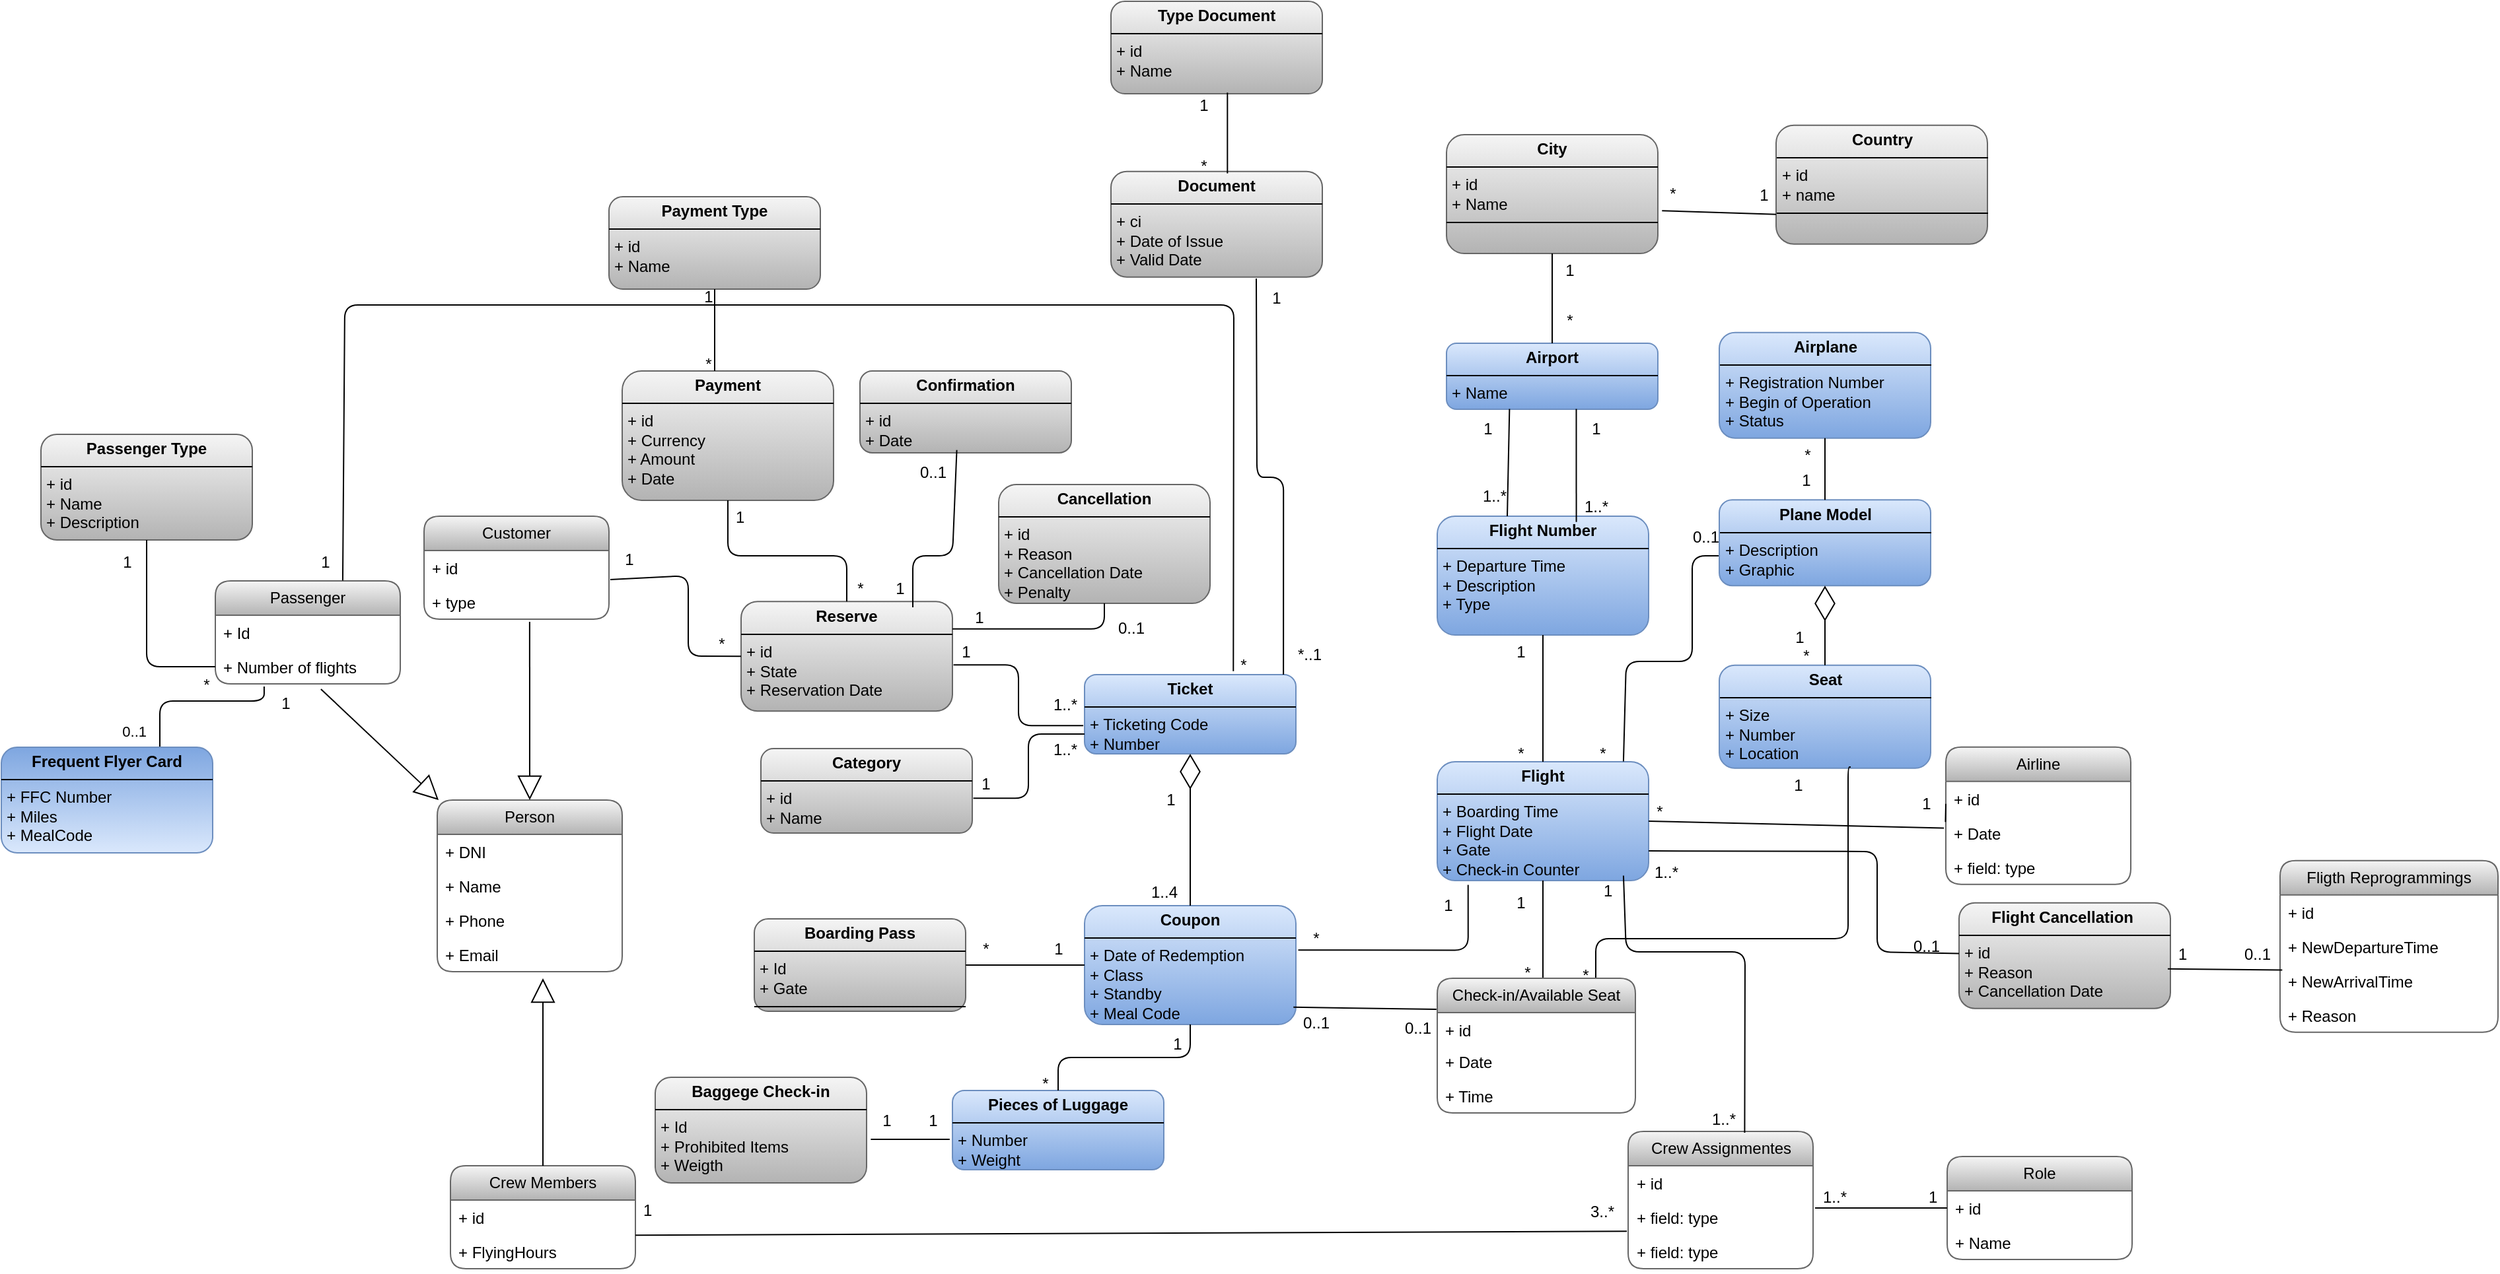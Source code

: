 <mxfile version="24.7.8">
  <diagram name="Page-1" id="GYt-aJJ-jVVPIxc6knk6">
    <mxGraphModel dx="3670" dy="1632" grid="1" gridSize="10" guides="1" tooltips="1" connect="1" arrows="1" fold="1" page="1" pageScale="1" pageWidth="850" pageHeight="1100" math="0" shadow="0">
      <root>
        <mxCell id="0" />
        <mxCell id="1" parent="0" />
        <mxCell id="VLrxsNaVs1hE1eF33SKw-1" value="&lt;p style=&quot;margin:0px;margin-top:4px;text-align:center;&quot;&gt;&lt;b&gt;Ticket&lt;/b&gt;&lt;/p&gt;&lt;hr size=&quot;1&quot; style=&quot;border-style:solid;&quot;&gt;&lt;p style=&quot;margin:0px;margin-left:4px;&quot;&gt;+ Ticketing Code&lt;/p&gt;&lt;p style=&quot;margin:0px;margin-left:4px;&quot;&gt;+ Number&lt;/p&gt;&lt;hr size=&quot;1&quot; style=&quot;border-style:solid;&quot;&gt;&lt;p style=&quot;margin:0px;margin-left:4px;&quot;&gt;&lt;br&gt;&lt;/p&gt;" style="verticalAlign=top;align=left;overflow=fill;html=1;whiteSpace=wrap;fillColor=#dae8fc;rounded=1;gradientColor=#7ea6e0;strokeColor=#6c8ebf;" parent="1" vertex="1">
          <mxGeometry x="-1240" y="410" width="160" height="60" as="geometry" />
        </mxCell>
        <mxCell id="VLrxsNaVs1hE1eF33SKw-2" value="&lt;p style=&quot;margin:0px;margin-top:4px;text-align:center;&quot;&gt;&lt;b&gt;Coupon&lt;/b&gt;&lt;/p&gt;&lt;hr size=&quot;1&quot; style=&quot;border-style:solid;&quot;&gt;&lt;p style=&quot;margin:0px;margin-left:4px;&quot;&gt;+ Date of Redemption&lt;/p&gt;&lt;p style=&quot;margin:0px;margin-left:4px;&quot;&gt;+ Class&lt;/p&gt;&lt;p style=&quot;margin:0px;margin-left:4px;&quot;&gt;+ Standby&lt;/p&gt;&lt;p style=&quot;margin:0px;margin-left:4px;&quot;&gt;+ Meal Code&lt;/p&gt;&lt;hr size=&quot;1&quot; style=&quot;border-style:solid;&quot;&gt;&lt;p style=&quot;margin:0px;margin-left:4px;&quot;&gt;&lt;br&gt;&lt;/p&gt;" style="verticalAlign=top;align=left;overflow=fill;html=1;whiteSpace=wrap;fillColor=#dae8fc;rounded=1;gradientColor=#7ea6e0;strokeColor=#6c8ebf;" parent="1" vertex="1">
          <mxGeometry x="-1240" y="585" width="160" height="90" as="geometry" />
        </mxCell>
        <mxCell id="VLrxsNaVs1hE1eF33SKw-3" value="&lt;p style=&quot;margin:0px;margin-top:4px;text-align:center;&quot;&gt;&lt;b&gt;Pieces of Luggage&lt;/b&gt;&lt;/p&gt;&lt;hr size=&quot;1&quot; style=&quot;border-style:solid;&quot;&gt;&lt;p style=&quot;margin:0px;margin-left:4px;&quot;&gt;+ Number&lt;/p&gt;&lt;p style=&quot;margin:0px;margin-left:4px;&quot;&gt;+ Weight&lt;/p&gt;&lt;hr size=&quot;1&quot; style=&quot;border-style:solid;&quot;&gt;&lt;p style=&quot;margin:0px;margin-left:4px;&quot;&gt;&lt;br&gt;&lt;/p&gt;" style="verticalAlign=top;align=left;overflow=fill;html=1;whiteSpace=wrap;fillColor=#dae8fc;rounded=1;gradientColor=#7ea6e0;strokeColor=#6c8ebf;" parent="1" vertex="1">
          <mxGeometry x="-1340" y="725" width="160" height="60" as="geometry" />
        </mxCell>
        <mxCell id="VLrxsNaVs1hE1eF33SKw-4" value="" style="endArrow=diamondThin;endFill=0;endSize=24;html=1;rounded=1;entryX=0.5;entryY=1;entryDx=0;entryDy=0;exitX=0.5;exitY=0;exitDx=0;exitDy=0;" parent="1" source="VLrxsNaVs1hE1eF33SKw-2" target="VLrxsNaVs1hE1eF33SKw-1" edge="1">
          <mxGeometry width="160" relative="1" as="geometry">
            <mxPoint x="-1160" y="550" as="sourcePoint" />
            <mxPoint x="-1000" y="550" as="targetPoint" />
          </mxGeometry>
        </mxCell>
        <mxCell id="VLrxsNaVs1hE1eF33SKw-5" value="1" style="text;html=1;align=center;verticalAlign=middle;resizable=0;points=[];autosize=1;strokeColor=none;fillColor=none;rounded=1;" parent="1" vertex="1">
          <mxGeometry x="-1190" y="490" width="30" height="30" as="geometry" />
        </mxCell>
        <mxCell id="VLrxsNaVs1hE1eF33SKw-6" value="" style="endArrow=none;html=1;edgeStyle=orthogonalEdgeStyle;rounded=1;entryX=0.5;entryY=0;entryDx=0;entryDy=0;exitX=0.5;exitY=1;exitDx=0;exitDy=0;" parent="1" source="VLrxsNaVs1hE1eF33SKw-2" target="VLrxsNaVs1hE1eF33SKw-3" edge="1">
          <mxGeometry relative="1" as="geometry">
            <mxPoint x="-1170" y="750" as="sourcePoint" />
            <mxPoint x="-1010" y="750" as="targetPoint" />
          </mxGeometry>
        </mxCell>
        <mxCell id="VLrxsNaVs1hE1eF33SKw-7" value="*" style="text;html=1;align=center;verticalAlign=middle;resizable=0;points=[];autosize=1;strokeColor=none;fillColor=none;rounded=1;arcSize=0;" parent="1" vertex="1">
          <mxGeometry x="-1425" y="329.75" width="30" height="30" as="geometry" />
        </mxCell>
        <mxCell id="VLrxsNaVs1hE1eF33SKw-8" value="" style="endArrow=none;html=1;edgeStyle=orthogonalEdgeStyle;rounded=1;exitX=0.264;exitY=1.077;exitDx=0;exitDy=0;entryX=0.75;entryY=0;entryDx=0;entryDy=0;exitPerimeter=0;" parent="1" source="VLrxsNaVs1hE1eF33SKw-155" target="VLrxsNaVs1hE1eF33SKw-97" edge="1">
          <mxGeometry relative="1" as="geometry">
            <mxPoint x="-1870.98" y="443" as="sourcePoint" />
            <mxPoint x="-1869.96" y="533" as="targetPoint" />
            <Array as="points">
              <mxPoint x="-1861" y="430" />
              <mxPoint x="-1940" y="430" />
            </Array>
          </mxGeometry>
        </mxCell>
        <mxCell id="VLrxsNaVs1hE1eF33SKw-9" value="0..1" style="edgeLabel;resizable=0;html=1;align=right;verticalAlign=bottom;rounded=1;" parent="VLrxsNaVs1hE1eF33SKw-8" connectable="0" vertex="1">
          <mxGeometry x="1" relative="1" as="geometry">
            <mxPoint x="-10" y="-4" as="offset" />
          </mxGeometry>
        </mxCell>
        <mxCell id="VLrxsNaVs1hE1eF33SKw-10" value="1" style="text;html=1;align=center;verticalAlign=middle;resizable=0;points=[];autosize=1;strokeColor=none;fillColor=none;rounded=1;" parent="1" vertex="1">
          <mxGeometry x="-1185" y="675" width="30" height="30" as="geometry" />
        </mxCell>
        <mxCell id="VLrxsNaVs1hE1eF33SKw-11" value="*" style="text;html=1;align=center;verticalAlign=middle;resizable=0;points=[];autosize=1;strokeColor=none;fillColor=none;rounded=1;" parent="1" vertex="1">
          <mxGeometry x="-1285" y="705" width="30" height="30" as="geometry" />
        </mxCell>
        <mxCell id="VLrxsNaVs1hE1eF33SKw-12" value="&lt;p style=&quot;margin:0px;margin-top:4px;text-align:center;&quot;&gt;&lt;b&gt;Airport&lt;/b&gt;&lt;/p&gt;&lt;hr size=&quot;1&quot; style=&quot;border-style:solid;&quot;&gt;&lt;p style=&quot;margin:0px;margin-left:4px;&quot;&gt;+ Name&lt;/p&gt;&lt;hr size=&quot;1&quot; style=&quot;border-style:solid;&quot;&gt;&lt;p style=&quot;margin:0px;margin-left:4px;&quot;&gt;&lt;br&gt;&lt;/p&gt;" style="verticalAlign=top;align=left;overflow=fill;html=1;whiteSpace=wrap;fillColor=#dae8fc;rounded=1;gradientColor=#7ea6e0;strokeColor=#6c8ebf;" parent="1" vertex="1">
          <mxGeometry x="-966" y="159" width="160" height="50" as="geometry" />
        </mxCell>
        <mxCell id="VLrxsNaVs1hE1eF33SKw-13" value="&lt;p style=&quot;margin:0px;margin-top:4px;text-align:center;&quot;&gt;&lt;b&gt;Flight Number&lt;/b&gt;&lt;/p&gt;&lt;hr size=&quot;1&quot; style=&quot;border-style:solid;&quot;&gt;&lt;p style=&quot;margin:0px;margin-left:4px;&quot;&gt;+ Departure Time&lt;/p&gt;&lt;p style=&quot;margin:0px;margin-left:4px;&quot;&gt;+ Description&lt;/p&gt;&lt;p style=&quot;margin:0px;margin-left:4px;&quot;&gt;+ Type&amp;nbsp;&lt;/p&gt;&lt;p style=&quot;margin:0px;margin-left:4px;&quot;&gt;&lt;/p&gt;&lt;p style=&quot;margin:0px;margin-left:4px;&quot;&gt;&lt;br&gt;&lt;/p&gt;" style="verticalAlign=top;align=left;overflow=fill;html=1;whiteSpace=wrap;fillColor=#dae8fc;rounded=1;gradientColor=#7ea6e0;strokeColor=#6c8ebf;" parent="1" vertex="1">
          <mxGeometry x="-973" y="290" width="160" height="90" as="geometry" />
        </mxCell>
        <mxCell id="VLrxsNaVs1hE1eF33SKw-14" value="&lt;p style=&quot;margin:0px;margin-top:4px;text-align:center;&quot;&gt;&lt;b&gt;Flight&lt;/b&gt;&lt;/p&gt;&lt;hr size=&quot;1&quot; style=&quot;border-style:solid;&quot;&gt;&lt;p style=&quot;margin:0px;margin-left:4px;&quot;&gt;+ Boarding Time&lt;/p&gt;&lt;p style=&quot;margin:0px;margin-left:4px;&quot;&gt;+ Flight Date&lt;/p&gt;&lt;p style=&quot;margin:0px;margin-left:4px;&quot;&gt;+ Gate&amp;nbsp;&lt;/p&gt;&lt;p style=&quot;margin:0px;margin-left:4px;&quot;&gt;+ Check-in Counter&lt;/p&gt;&lt;hr size=&quot;1&quot; style=&quot;border-style:solid;&quot;&gt;&lt;p style=&quot;margin:0px;margin-left:4px;&quot;&gt;&lt;br&gt;&lt;/p&gt;" style="verticalAlign=top;align=left;overflow=fill;html=1;whiteSpace=wrap;fillColor=#dae8fc;rounded=1;gradientColor=#7ea6e0;strokeColor=#6c8ebf;" parent="1" vertex="1">
          <mxGeometry x="-973" y="476" width="160" height="90" as="geometry" />
        </mxCell>
        <mxCell id="VLrxsNaVs1hE1eF33SKw-16" value="" style="endArrow=none;html=1;edgeStyle=orthogonalEdgeStyle;rounded=1;exitX=0.5;exitY=1;exitDx=0;exitDy=0;entryX=0.5;entryY=0;entryDx=0;entryDy=0;" parent="1" source="VLrxsNaVs1hE1eF33SKw-13" target="VLrxsNaVs1hE1eF33SKw-14" edge="1">
          <mxGeometry relative="1" as="geometry">
            <mxPoint x="-1093" y="500" as="sourcePoint" />
            <mxPoint x="-933" y="500" as="targetPoint" />
          </mxGeometry>
        </mxCell>
        <mxCell id="VLrxsNaVs1hE1eF33SKw-17" value="" style="endArrow=none;html=1;edgeStyle=orthogonalEdgeStyle;rounded=1;exitX=1.011;exitY=0.374;exitDx=0;exitDy=0;exitPerimeter=0;entryX=0.146;entryY=1.036;entryDx=0;entryDy=0;entryPerimeter=0;" parent="1" source="VLrxsNaVs1hE1eF33SKw-2" target="VLrxsNaVs1hE1eF33SKw-14" edge="1">
          <mxGeometry relative="1" as="geometry">
            <mxPoint x="-960" y="550" as="sourcePoint" />
            <mxPoint x="-800" y="550" as="targetPoint" />
          </mxGeometry>
        </mxCell>
        <mxCell id="VLrxsNaVs1hE1eF33SKw-18" value="" style="endArrow=none;html=1;edgeStyle=orthogonalEdgeStyle;rounded=1;exitX=0.5;exitY=1;exitDx=0;exitDy=0;entryX=0.5;entryY=0;entryDx=0;entryDy=0;" parent="1" source="VLrxsNaVs1hE1eF33SKw-14" edge="1">
          <mxGeometry relative="1" as="geometry">
            <mxPoint x="-960" y="550" as="sourcePoint" />
            <mxPoint x="-893" y="643" as="targetPoint" />
          </mxGeometry>
        </mxCell>
        <mxCell id="VLrxsNaVs1hE1eF33SKw-19" value="1" style="text;html=1;align=center;verticalAlign=middle;resizable=0;points=[];autosize=1;strokeColor=none;fillColor=none;rounded=1;arcSize=36;" parent="1" vertex="1">
          <mxGeometry x="-950" y="209" width="30" height="30" as="geometry" />
        </mxCell>
        <mxCell id="VLrxsNaVs1hE1eF33SKw-20" value="1..*" style="text;html=1;align=center;verticalAlign=middle;resizable=0;points=[];autosize=1;strokeColor=none;fillColor=none;rounded=1;" parent="1" vertex="1">
          <mxGeometry x="-950" y="260" width="40" height="30" as="geometry" />
        </mxCell>
        <mxCell id="VLrxsNaVs1hE1eF33SKw-21" value="1" style="text;html=1;align=center;verticalAlign=middle;resizable=0;points=[];autosize=1;strokeColor=none;fillColor=none;rounded=1;" parent="1" vertex="1">
          <mxGeometry x="-868" y="209" width="30" height="30" as="geometry" />
        </mxCell>
        <mxCell id="VLrxsNaVs1hE1eF33SKw-22" value="1..*" style="text;html=1;align=center;verticalAlign=middle;resizable=0;points=[];autosize=1;strokeColor=none;fillColor=none;rounded=1;" parent="1" vertex="1">
          <mxGeometry x="-873" y="268" width="40" height="30" as="geometry" />
        </mxCell>
        <mxCell id="VLrxsNaVs1hE1eF33SKw-23" value="1" style="text;html=1;align=center;verticalAlign=middle;resizable=0;points=[];autosize=1;strokeColor=none;fillColor=none;rounded=1;" parent="1" vertex="1">
          <mxGeometry x="-925" y="378" width="30" height="30" as="geometry" />
        </mxCell>
        <mxCell id="VLrxsNaVs1hE1eF33SKw-24" value="*" style="text;html=1;align=center;verticalAlign=middle;resizable=0;points=[];autosize=1;strokeColor=none;fillColor=none;rounded=1;" parent="1" vertex="1">
          <mxGeometry x="-925" y="455" width="30" height="30" as="geometry" />
        </mxCell>
        <mxCell id="VLrxsNaVs1hE1eF33SKw-25" value="1" style="text;html=1;align=center;verticalAlign=middle;resizable=0;points=[];autosize=1;strokeColor=none;fillColor=none;rounded=1;" parent="1" vertex="1">
          <mxGeometry x="-980" y="570" width="30" height="30" as="geometry" />
        </mxCell>
        <mxCell id="VLrxsNaVs1hE1eF33SKw-26" value="*" style="text;html=1;align=center;verticalAlign=middle;resizable=0;points=[];autosize=1;strokeColor=none;fillColor=none;rounded=1;" parent="1" vertex="1">
          <mxGeometry x="-1080" y="595" width="30" height="30" as="geometry" />
        </mxCell>
        <mxCell id="VLrxsNaVs1hE1eF33SKw-27" value="0..1" style="text;html=1;align=center;verticalAlign=middle;resizable=0;points=[];autosize=1;strokeColor=none;fillColor=none;rounded=1;" parent="1" vertex="1">
          <mxGeometry x="-1085" y="659" width="40" height="30" as="geometry" />
        </mxCell>
        <mxCell id="VLrxsNaVs1hE1eF33SKw-28" value="0..1" style="text;html=1;align=center;verticalAlign=middle;resizable=0;points=[];autosize=1;strokeColor=none;fillColor=none;rounded=1;" parent="1" vertex="1">
          <mxGeometry x="-1008" y="663" width="40" height="30" as="geometry" />
        </mxCell>
        <mxCell id="VLrxsNaVs1hE1eF33SKw-29" value="1" style="text;html=1;align=center;verticalAlign=middle;resizable=0;points=[];autosize=1;strokeColor=none;fillColor=none;rounded=1;" parent="1" vertex="1">
          <mxGeometry x="-925" y="568" width="30" height="30" as="geometry" />
        </mxCell>
        <mxCell id="VLrxsNaVs1hE1eF33SKw-30" value="*" style="text;html=1;align=center;verticalAlign=middle;resizable=0;points=[];autosize=1;strokeColor=none;fillColor=none;rounded=1;" parent="1" vertex="1">
          <mxGeometry x="-920" y="621" width="30" height="30" as="geometry" />
        </mxCell>
        <mxCell id="VLrxsNaVs1hE1eF33SKw-31" value="&lt;p style=&quot;margin:0px;margin-top:4px;text-align:center;&quot;&gt;&lt;b&gt;Airplane&lt;/b&gt;&lt;/p&gt;&lt;hr size=&quot;1&quot; style=&quot;border-style:solid;&quot;&gt;&lt;p style=&quot;margin:0px;margin-left:4px;&quot;&gt;+ Registration Number&lt;/p&gt;&lt;p style=&quot;margin:0px;margin-left:4px;&quot;&gt;+ Begin of Operation&amp;nbsp;&lt;/p&gt;&lt;p style=&quot;margin:0px;margin-left:4px;&quot;&gt;+ Status&lt;/p&gt;&lt;hr size=&quot;1&quot; style=&quot;border-style:solid;&quot;&gt;&lt;p style=&quot;margin:0px;margin-left:4px;&quot;&gt;&lt;br&gt;&lt;/p&gt;" style="verticalAlign=top;align=left;overflow=fill;html=1;whiteSpace=wrap;fillColor=#dae8fc;rounded=1;gradientColor=#7ea6e0;strokeColor=#6c8ebf;" parent="1" vertex="1">
          <mxGeometry x="-759.5" y="150.87" width="160" height="80" as="geometry" />
        </mxCell>
        <mxCell id="VLrxsNaVs1hE1eF33SKw-32" value="&lt;p style=&quot;margin:0px;margin-top:4px;text-align:center;&quot;&gt;&lt;b&gt;Plane Model&lt;/b&gt;&lt;/p&gt;&lt;hr size=&quot;1&quot; style=&quot;border-style:solid;&quot;&gt;&lt;p style=&quot;margin:0px;margin-left:4px;&quot;&gt;+ Description&lt;/p&gt;&lt;p style=&quot;margin:0px;margin-left:4px;&quot;&gt;+ Graphic&lt;/p&gt;&lt;hr size=&quot;1&quot; style=&quot;border-style:solid;&quot;&gt;&lt;p style=&quot;margin:0px;margin-left:4px;&quot;&gt;&lt;br&gt;&lt;/p&gt;" style="verticalAlign=top;align=left;overflow=fill;html=1;whiteSpace=wrap;fillColor=#dae8fc;rounded=1;gradientColor=#7ea6e0;strokeColor=#6c8ebf;" parent="1" vertex="1">
          <mxGeometry x="-759.5" y="277.62" width="160" height="65" as="geometry" />
        </mxCell>
        <mxCell id="VLrxsNaVs1hE1eF33SKw-33" value="&lt;p style=&quot;margin:0px;margin-top:4px;text-align:center;&quot;&gt;&lt;b&gt;Seat&lt;/b&gt;&lt;/p&gt;&lt;hr size=&quot;1&quot; style=&quot;border-style:solid;&quot;&gt;&lt;p style=&quot;margin:0px;margin-left:4px;&quot;&gt;+ Size&lt;/p&gt;&lt;p style=&quot;margin:0px;margin-left:4px;&quot;&gt;+ Number&amp;nbsp;&lt;/p&gt;&lt;p style=&quot;margin:0px;margin-left:4px;&quot;&gt;+ Location&lt;/p&gt;&lt;hr size=&quot;1&quot; style=&quot;border-style:solid;&quot;&gt;&lt;p style=&quot;margin:0px;margin-left:4px;&quot;&gt;&lt;br&gt;&lt;/p&gt;" style="verticalAlign=top;align=left;overflow=fill;html=1;whiteSpace=wrap;fillColor=#dae8fc;rounded=1;gradientColor=#7ea6e0;strokeColor=#6c8ebf;" parent="1" vertex="1">
          <mxGeometry x="-759.5" y="402.87" width="160" height="78" as="geometry" />
        </mxCell>
        <mxCell id="VLrxsNaVs1hE1eF33SKw-34" value="" style="endArrow=none;html=1;edgeStyle=orthogonalEdgeStyle;rounded=1;exitX=0.5;exitY=0;exitDx=0;exitDy=0;entryX=0.5;entryY=1;entryDx=0;entryDy=0;" parent="1" source="VLrxsNaVs1hE1eF33SKw-32" target="VLrxsNaVs1hE1eF33SKw-31" edge="1">
          <mxGeometry relative="1" as="geometry">
            <mxPoint x="-820.5" y="322.87" as="sourcePoint" />
            <mxPoint x="-660.5" y="322.87" as="targetPoint" />
          </mxGeometry>
        </mxCell>
        <mxCell id="VLrxsNaVs1hE1eF33SKw-35" value="" style="endArrow=diamondThin;endFill=0;endSize=24;html=1;rounded=1;entryX=0.5;entryY=1;entryDx=0;entryDy=0;exitX=0.5;exitY=0;exitDx=0;exitDy=0;" parent="1" source="VLrxsNaVs1hE1eF33SKw-33" target="VLrxsNaVs1hE1eF33SKw-32" edge="1">
          <mxGeometry width="160" relative="1" as="geometry">
            <mxPoint x="-793.5" y="444.87" as="sourcePoint" />
            <mxPoint x="-633.5" y="444.87" as="targetPoint" />
          </mxGeometry>
        </mxCell>
        <mxCell id="VLrxsNaVs1hE1eF33SKw-36" value="" style="endArrow=none;html=1;edgeStyle=orthogonalEdgeStyle;rounded=1;exitX=0.75;exitY=0;exitDx=0;exitDy=0;" parent="1" edge="1">
          <mxGeometry relative="1" as="geometry">
            <mxPoint x="-853" y="643" as="sourcePoint" />
            <mxPoint x="-660" y="480" as="targetPoint" />
            <Array as="points">
              <mxPoint x="-853" y="610" />
              <mxPoint x="-662" y="610" />
              <mxPoint x="-662" y="480" />
            </Array>
          </mxGeometry>
        </mxCell>
        <mxCell id="VLrxsNaVs1hE1eF33SKw-39" value="0..1" style="text;html=1;align=center;verticalAlign=middle;resizable=0;points=[];autosize=1;strokeColor=none;fillColor=none;rounded=1;" parent="1" vertex="1">
          <mxGeometry x="-790" y="290.87" width="40" height="30" as="geometry" />
        </mxCell>
        <mxCell id="VLrxsNaVs1hE1eF33SKw-40" value="*" style="text;html=1;align=center;verticalAlign=middle;resizable=0;points=[];autosize=1;strokeColor=none;fillColor=none;rounded=1;" parent="1" vertex="1">
          <mxGeometry x="-704.5" y="230.87" width="23" height="26" as="geometry" />
        </mxCell>
        <mxCell id="VLrxsNaVs1hE1eF33SKw-41" value="1" style="text;html=1;align=center;verticalAlign=middle;resizable=0;points=[];autosize=1;strokeColor=none;fillColor=none;rounded=1;" parent="1" vertex="1">
          <mxGeometry x="-706.5" y="249.87" width="25" height="26" as="geometry" />
        </mxCell>
        <mxCell id="VLrxsNaVs1hE1eF33SKw-42" value="1" style="text;html=1;align=center;verticalAlign=middle;resizable=0;points=[];autosize=1;strokeColor=none;fillColor=none;rounded=1;" parent="1" vertex="1">
          <mxGeometry x="-711.5" y="368.87" width="25" height="26" as="geometry" />
        </mxCell>
        <mxCell id="VLrxsNaVs1hE1eF33SKw-43" value="*" style="text;html=1;align=center;verticalAlign=middle;resizable=0;points=[];autosize=1;strokeColor=none;fillColor=none;rounded=1;" parent="1" vertex="1">
          <mxGeometry x="-705.5" y="382.87" width="23" height="26" as="geometry" />
        </mxCell>
        <mxCell id="VLrxsNaVs1hE1eF33SKw-44" value="1" style="text;html=1;align=center;verticalAlign=middle;resizable=0;points=[];autosize=1;strokeColor=none;fillColor=none;rounded=1;arcSize=50;" parent="1" vertex="1">
          <mxGeometry x="-713" y="480.87" width="25" height="26" as="geometry" />
        </mxCell>
        <mxCell id="VLrxsNaVs1hE1eF33SKw-45" value="*" style="text;html=1;align=center;verticalAlign=middle;resizable=0;points=[];autosize=1;strokeColor=none;fillColor=none;rounded=1;arcSize=25;" parent="1" vertex="1">
          <mxGeometry x="-873" y="625" width="23" height="26" as="geometry" />
        </mxCell>
        <mxCell id="VLrxsNaVs1hE1eF33SKw-46" value="&lt;p style=&quot;margin:0px;margin-top:4px;text-align:center;&quot;&gt;&lt;b&gt;Boarding Pass&lt;/b&gt;&lt;/p&gt;&lt;hr size=&quot;1&quot; style=&quot;border-style:solid;&quot;&gt;&lt;p style=&quot;margin:0px;margin-left:4px;&quot;&gt;+ Id&amp;nbsp;&lt;/p&gt;&lt;p style=&quot;margin:0px;margin-left:4px;&quot;&gt;+ Gate&lt;/p&gt;&lt;hr size=&quot;1&quot; style=&quot;border-style:solid;&quot;&gt;&lt;p style=&quot;margin:0px;margin-left:4px;&quot;&gt;&lt;br&gt;&lt;/p&gt;" style="verticalAlign=top;align=left;overflow=fill;html=1;whiteSpace=wrap;fillColor=#f5f5f5;rounded=1;gradientColor=#b3b3b3;strokeColor=#666666;" parent="1" vertex="1">
          <mxGeometry x="-1490" y="595" width="160" height="70" as="geometry" />
        </mxCell>
        <mxCell id="VLrxsNaVs1hE1eF33SKw-47" style="edgeStyle=orthogonalEdgeStyle;rounded=1;orthogonalLoop=1;jettySize=auto;html=1;exitX=0.5;exitY=1;exitDx=0;exitDy=0;" parent="1" source="VLrxsNaVs1hE1eF33SKw-46" target="VLrxsNaVs1hE1eF33SKw-46" edge="1">
          <mxGeometry relative="1" as="geometry" />
        </mxCell>
        <mxCell id="VLrxsNaVs1hE1eF33SKw-48" value="&lt;p style=&quot;margin:0px;margin-top:4px;text-align:center;&quot;&gt;&lt;b&gt;Baggege Check-in&lt;/b&gt;&lt;/p&gt;&lt;hr size=&quot;1&quot; style=&quot;border-style:solid;&quot;&gt;&lt;p style=&quot;margin:0px;margin-left:4px;&quot;&gt;+ Id&lt;/p&gt;&lt;p style=&quot;margin:0px;margin-left:4px;&quot;&gt;+ Prohibited Items&lt;/p&gt;&lt;p style=&quot;margin:0px;margin-left:4px;&quot;&gt;+ Weigth&lt;/p&gt;&lt;hr size=&quot;1&quot; style=&quot;border-style:solid;&quot;&gt;&lt;p style=&quot;margin:0px;margin-left:4px;&quot;&gt;&lt;br&gt;&lt;/p&gt;&lt;p style=&quot;margin:0px;margin-left:4px;&quot;&gt;&lt;br&gt;&lt;/p&gt;" style="verticalAlign=top;align=left;overflow=fill;html=1;whiteSpace=wrap;fillColor=#f5f5f5;rounded=1;gradientColor=#b3b3b3;strokeColor=#666666;" parent="1" vertex="1">
          <mxGeometry x="-1565" y="715" width="160" height="80" as="geometry" />
        </mxCell>
        <mxCell id="VLrxsNaVs1hE1eF33SKw-49" value="" style="endArrow=none;html=1;edgeStyle=orthogonalEdgeStyle;rounded=1;exitX=1;exitY=0.5;exitDx=0;exitDy=0;entryX=0;entryY=0.5;entryDx=0;entryDy=0;" parent="1" source="VLrxsNaVs1hE1eF33SKw-46" target="VLrxsNaVs1hE1eF33SKw-2" edge="1">
          <mxGeometry relative="1" as="geometry">
            <mxPoint x="-1410" y="735" as="sourcePoint" />
            <mxPoint x="-1250" y="735" as="targetPoint" />
          </mxGeometry>
        </mxCell>
        <mxCell id="VLrxsNaVs1hE1eF33SKw-50" value="" style="endArrow=none;html=1;edgeStyle=orthogonalEdgeStyle;rounded=1;exitX=1.02;exitY=0.587;exitDx=0;exitDy=0;exitPerimeter=0;entryX=-0.013;entryY=0.616;entryDx=0;entryDy=0;entryPerimeter=0;" parent="1" source="VLrxsNaVs1hE1eF33SKw-48" target="VLrxsNaVs1hE1eF33SKw-3" edge="1">
          <mxGeometry relative="1" as="geometry">
            <mxPoint x="-1510" y="705" as="sourcePoint" />
            <mxPoint x="-1350" y="705" as="targetPoint" />
          </mxGeometry>
        </mxCell>
        <mxCell id="VLrxsNaVs1hE1eF33SKw-51" value="1" style="text;html=1;align=center;verticalAlign=middle;resizable=0;points=[];autosize=1;strokeColor=none;fillColor=none;rounded=1;" parent="1" vertex="1">
          <mxGeometry x="-1405" y="733" width="30" height="30" as="geometry" />
        </mxCell>
        <mxCell id="VLrxsNaVs1hE1eF33SKw-52" value="1" style="text;html=1;align=center;verticalAlign=middle;resizable=0;points=[];autosize=1;strokeColor=none;fillColor=none;rounded=1;" parent="1" vertex="1">
          <mxGeometry x="-1370" y="733" width="30" height="30" as="geometry" />
        </mxCell>
        <mxCell id="VLrxsNaVs1hE1eF33SKw-53" value="*" style="text;html=1;align=center;verticalAlign=middle;resizable=0;points=[];autosize=1;strokeColor=none;fillColor=none;rounded=1;" parent="1" vertex="1">
          <mxGeometry x="-1330" y="603" width="30" height="30" as="geometry" />
        </mxCell>
        <mxCell id="VLrxsNaVs1hE1eF33SKw-54" value="1" style="text;html=1;align=center;verticalAlign=middle;resizable=0;points=[];autosize=1;strokeColor=none;fillColor=none;rounded=1;" parent="1" vertex="1">
          <mxGeometry x="-1275" y="603" width="30" height="30" as="geometry" />
        </mxCell>
        <mxCell id="VLrxsNaVs1hE1eF33SKw-55" value="&lt;p style=&quot;margin:0px;margin-top:4px;text-align:center;&quot;&gt;&lt;b&gt;City&lt;/b&gt;&lt;/p&gt;&lt;hr size=&quot;1&quot; style=&quot;border-style:solid;&quot;&gt;&lt;p style=&quot;margin:0px;margin-left:4px;&quot;&gt;+ id&amp;nbsp;&lt;/p&gt;&lt;p style=&quot;margin:0px;margin-left:4px;&quot;&gt;+ Name&lt;/p&gt;&lt;hr size=&quot;1&quot; style=&quot;border-style:solid;&quot;&gt;&lt;p style=&quot;margin:0px;margin-left:4px;&quot;&gt;&lt;br&gt;&lt;/p&gt;" style="verticalAlign=top;align=left;overflow=fill;html=1;whiteSpace=wrap;fillColor=#f5f5f5;rounded=1;gradientColor=#b3b3b3;strokeColor=#666666;" parent="1" vertex="1">
          <mxGeometry x="-966" y="1" width="160" height="90" as="geometry" />
        </mxCell>
        <mxCell id="VLrxsNaVs1hE1eF33SKw-56" value="&lt;p style=&quot;margin:0px;margin-top:4px;text-align:center;&quot;&gt;&lt;b&gt;Country&lt;/b&gt;&lt;/p&gt;&lt;hr size=&quot;1&quot; style=&quot;border-style:solid;&quot;&gt;&lt;p style=&quot;margin:0px;margin-left:4px;&quot;&gt;+ id&lt;/p&gt;&lt;p style=&quot;margin:0px;margin-left:4px;&quot;&gt;+ name&lt;/p&gt;&lt;hr size=&quot;1&quot; style=&quot;border-style:solid;&quot;&gt;&lt;p style=&quot;margin:0px;margin-left:4px;&quot;&gt;&lt;br&gt;&lt;/p&gt;" style="verticalAlign=top;align=left;overflow=fill;html=1;whiteSpace=wrap;fillColor=#f5f5f5;rounded=1;gradientColor=#b3b3b3;strokeColor=#666666;" parent="1" vertex="1">
          <mxGeometry x="-716.5" y="-6.13" width="160" height="90" as="geometry" />
        </mxCell>
        <mxCell id="VLrxsNaVs1hE1eF33SKw-57" value="" style="endArrow=none;html=1;edgeStyle=orthogonalEdgeStyle;rounded=1;exitX=0.5;exitY=0;exitDx=0;exitDy=0;entryX=0.5;entryY=1;entryDx=0;entryDy=0;" parent="1" source="VLrxsNaVs1hE1eF33SKw-12" target="VLrxsNaVs1hE1eF33SKw-55" edge="1">
          <mxGeometry relative="1" as="geometry">
            <mxPoint x="-873" y="129" as="sourcePoint" />
            <mxPoint x="-713" y="129" as="targetPoint" />
          </mxGeometry>
        </mxCell>
        <mxCell id="VLrxsNaVs1hE1eF33SKw-58" value="*" style="text;html=1;align=center;verticalAlign=middle;resizable=0;points=[];autosize=1;strokeColor=none;fillColor=none;rounded=1;" parent="1" vertex="1">
          <mxGeometry x="-888" y="127" width="30" height="30" as="geometry" />
        </mxCell>
        <mxCell id="VLrxsNaVs1hE1eF33SKw-59" value="1" style="text;html=1;align=center;verticalAlign=middle;resizable=0;points=[];autosize=1;strokeColor=none;fillColor=none;rounded=1;" parent="1" vertex="1">
          <mxGeometry x="-888" y="89" width="30" height="30" as="geometry" />
        </mxCell>
        <mxCell id="VLrxsNaVs1hE1eF33SKw-60" value="*" style="text;html=1;align=center;verticalAlign=middle;resizable=0;points=[];autosize=1;strokeColor=none;fillColor=none;rounded=1;" parent="1" vertex="1">
          <mxGeometry x="-810" y="31" width="30" height="30" as="geometry" />
        </mxCell>
        <mxCell id="VLrxsNaVs1hE1eF33SKw-61" value="1" style="text;html=1;align=center;verticalAlign=middle;resizable=0;points=[];autosize=1;strokeColor=none;fillColor=none;rounded=1;" parent="1" vertex="1">
          <mxGeometry x="-741.5" y="31.74" width="30" height="30" as="geometry" />
        </mxCell>
        <mxCell id="VLrxsNaVs1hE1eF33SKw-62" value="&lt;p style=&quot;margin:0px;margin-top:4px;text-align:center;&quot;&gt;&lt;b&gt;Payment Type&lt;/b&gt;&lt;/p&gt;&lt;hr size=&quot;1&quot; style=&quot;border-style:solid;&quot;&gt;&lt;p style=&quot;margin:0px;margin-left:4px;&quot;&gt;+ id&lt;/p&gt;&lt;p style=&quot;margin:0px;margin-left:4px;&quot;&gt;+ Name&lt;/p&gt;&lt;p style=&quot;margin:0px;margin-left:4px;&quot;&gt;&lt;br&gt;&lt;/p&gt;&lt;hr size=&quot;1&quot; style=&quot;border-style:solid;&quot;&gt;&lt;p style=&quot;margin:0px;margin-left:4px;&quot;&gt;&lt;br&gt;&lt;/p&gt;" style="verticalAlign=top;align=left;overflow=fill;html=1;whiteSpace=wrap;fillColor=#f5f5f5;rounded=1;gradientColor=#b3b3b3;strokeColor=#666666;" parent="1" vertex="1">
          <mxGeometry x="-1600" y="48" width="160" height="70" as="geometry" />
        </mxCell>
        <mxCell id="VLrxsNaVs1hE1eF33SKw-63" value="&lt;p style=&quot;margin:0px;margin-top:4px;text-align:center;&quot;&gt;&lt;b&gt;Reserve&lt;/b&gt;&lt;/p&gt;&lt;hr size=&quot;1&quot; style=&quot;border-style:solid;&quot;&gt;&lt;p style=&quot;margin:0px;margin-left:4px;&quot;&gt;+ id&amp;nbsp;&lt;/p&gt;&lt;p style=&quot;margin:0px;margin-left:4px;&quot;&gt;+ State&lt;/p&gt;&lt;p style=&quot;margin:0px;margin-left:4px;&quot;&gt;+ Reservation Date&lt;/p&gt;&lt;p style=&quot;margin:0px;margin-left:4px;&quot;&gt;&lt;br&gt;&lt;/p&gt;&lt;p style=&quot;margin:0px;margin-left:4px;&quot;&gt;&lt;br&gt;&lt;/p&gt;" style="verticalAlign=top;align=left;overflow=fill;html=1;whiteSpace=wrap;fillColor=#f5f5f5;rounded=1;gradientColor=#b3b3b3;strokeColor=#666666;" parent="1" vertex="1">
          <mxGeometry x="-1500" y="354.63" width="160" height="83" as="geometry" />
        </mxCell>
        <mxCell id="VLrxsNaVs1hE1eF33SKw-64" value="&lt;p style=&quot;margin:0px;margin-top:4px;text-align:center;&quot;&gt;&lt;b&gt;Cancellation&lt;/b&gt;&lt;/p&gt;&lt;hr size=&quot;1&quot; style=&quot;border-style:solid;&quot;&gt;&lt;p style=&quot;margin:0px;margin-left:4px;&quot;&gt;+ id&amp;nbsp;&lt;/p&gt;&lt;p style=&quot;margin:0px;margin-left:4px;&quot;&gt;+ Reason&lt;/p&gt;&lt;p style=&quot;margin:0px;margin-left:4px;&quot;&gt;+ Cancellation Date&lt;/p&gt;&lt;p style=&quot;margin:0px;margin-left:4px;&quot;&gt;+ Penalty&lt;/p&gt;" style="verticalAlign=top;align=left;overflow=fill;html=1;whiteSpace=wrap;fillColor=#f5f5f5;rounded=1;gradientColor=#b3b3b3;strokeColor=#666666;" parent="1" vertex="1">
          <mxGeometry x="-1305" y="266" width="160" height="90" as="geometry" />
        </mxCell>
        <mxCell id="VLrxsNaVs1hE1eF33SKw-65" value="&lt;p style=&quot;margin:0px;margin-top:4px;text-align:center;&quot;&gt;&lt;b&gt;Payment&lt;/b&gt;&lt;/p&gt;&lt;hr size=&quot;1&quot; style=&quot;border-style:solid;&quot;&gt;&lt;p style=&quot;margin:0px;margin-left:4px;&quot;&gt;+ id&lt;/p&gt;&lt;p style=&quot;margin:0px;margin-left:4px;&quot;&gt;+ Currency&amp;nbsp;&lt;/p&gt;&lt;p style=&quot;margin:0px;margin-left:4px;&quot;&gt;+ Amount&lt;/p&gt;&lt;p style=&quot;margin:0px;margin-left:4px;&quot;&gt;+ Date&lt;/p&gt;" style="verticalAlign=top;align=left;overflow=fill;html=1;whiteSpace=wrap;fillColor=#f5f5f5;rounded=1;gradientColor=#b3b3b3;strokeColor=#666666;" parent="1" vertex="1">
          <mxGeometry x="-1590" y="180" width="160" height="98" as="geometry" />
        </mxCell>
        <mxCell id="VLrxsNaVs1hE1eF33SKw-66" value="&lt;p style=&quot;margin:0px;margin-top:4px;text-align:center;&quot;&gt;&lt;b&gt;Confirmation&lt;/b&gt;&lt;/p&gt;&lt;hr size=&quot;1&quot; style=&quot;border-style:solid;&quot;&gt;&lt;p style=&quot;margin:0px;margin-left:4px;&quot;&gt;+ id&lt;/p&gt;&lt;p style=&quot;margin:0px;margin-left:4px;&quot;&gt;+ Date&lt;/p&gt;&lt;p style=&quot;margin:0px;margin-left:4px;&quot;&gt;&lt;br&gt;&lt;/p&gt;" style="verticalAlign=top;align=left;overflow=fill;html=1;whiteSpace=wrap;fillColor=#f5f5f5;rounded=1;gradientColor=#b3b3b3;strokeColor=#666666;" parent="1" vertex="1">
          <mxGeometry x="-1410" y="180" width="160" height="62" as="geometry" />
        </mxCell>
        <mxCell id="VLrxsNaVs1hE1eF33SKw-67" value="" style="endArrow=none;html=1;edgeStyle=orthogonalEdgeStyle;rounded=1;exitX=1.005;exitY=0.578;exitDx=0;exitDy=0;exitPerimeter=0;entryX=-0.006;entryY=0.644;entryDx=0;entryDy=0;entryPerimeter=0;" parent="1" source="VLrxsNaVs1hE1eF33SKw-63" target="VLrxsNaVs1hE1eF33SKw-1" edge="1">
          <mxGeometry relative="1" as="geometry">
            <mxPoint x="-1320" y="490" as="sourcePoint" />
            <mxPoint x="-1220" y="480" as="targetPoint" />
          </mxGeometry>
        </mxCell>
        <mxCell id="VLrxsNaVs1hE1eF33SKw-68" value="" style="endArrow=none;html=1;edgeStyle=orthogonalEdgeStyle;rounded=1;exitX=1;exitY=0.25;exitDx=0;exitDy=0;entryX=0.5;entryY=1;entryDx=0;entryDy=0;" parent="1" source="VLrxsNaVs1hE1eF33SKw-63" target="VLrxsNaVs1hE1eF33SKw-64" edge="1">
          <mxGeometry relative="1" as="geometry">
            <mxPoint x="-1400" y="324.38" as="sourcePoint" />
            <mxPoint x="-1240" y="324.38" as="targetPoint" />
          </mxGeometry>
        </mxCell>
        <mxCell id="VLrxsNaVs1hE1eF33SKw-69" value="1" style="text;html=1;align=center;verticalAlign=middle;resizable=0;points=[];autosize=1;strokeColor=none;fillColor=none;rounded=1;" parent="1" vertex="1">
          <mxGeometry x="-1345" y="378" width="30" height="30" as="geometry" />
        </mxCell>
        <mxCell id="VLrxsNaVs1hE1eF33SKw-70" value="1..*" style="text;html=1;align=center;verticalAlign=middle;resizable=0;points=[];autosize=1;strokeColor=none;fillColor=none;rounded=1;" parent="1" vertex="1">
          <mxGeometry x="-1275" y="417.75" width="40" height="30" as="geometry" />
        </mxCell>
        <mxCell id="VLrxsNaVs1hE1eF33SKw-71" value="1" style="text;html=1;align=center;verticalAlign=middle;resizable=0;points=[];autosize=1;strokeColor=none;fillColor=none;rounded=1;" parent="1" vertex="1">
          <mxGeometry x="-1335" y="352" width="30" height="30" as="geometry" />
        </mxCell>
        <mxCell id="VLrxsNaVs1hE1eF33SKw-72" value="0..1" style="text;html=1;align=center;verticalAlign=middle;resizable=0;points=[];autosize=1;strokeColor=none;fillColor=none;rounded=1;" parent="1" vertex="1">
          <mxGeometry x="-1225" y="359.75" width="40" height="30" as="geometry" />
        </mxCell>
        <mxCell id="VLrxsNaVs1hE1eF33SKw-73" value="&lt;p style=&quot;margin:0px;margin-top:4px;text-align:center;&quot;&gt;&lt;b&gt;Category&lt;/b&gt;&lt;/p&gt;&lt;hr size=&quot;1&quot; style=&quot;border-style:solid;&quot;&gt;&lt;p style=&quot;margin:0px;margin-left:4px;&quot;&gt;+ id&amp;nbsp;&lt;/p&gt;&lt;p style=&quot;margin:0px;margin-left:4px;&quot;&gt;+ Name&lt;/p&gt;" style="verticalAlign=top;align=left;overflow=fill;html=1;whiteSpace=wrap;fillColor=#f5f5f5;rounded=1;gradientColor=#b3b3b3;strokeColor=#666666;" parent="1" vertex="1">
          <mxGeometry x="-1485" y="466" width="160" height="64" as="geometry" />
        </mxCell>
        <mxCell id="VLrxsNaVs1hE1eF33SKw-74" value="" style="endArrow=none;html=1;edgeStyle=orthogonalEdgeStyle;rounded=1;exitX=1.005;exitY=0.588;exitDx=0;exitDy=0;exitPerimeter=0;entryX=0;entryY=0.75;entryDx=0;entryDy=0;" parent="1" source="VLrxsNaVs1hE1eF33SKw-73" target="VLrxsNaVs1hE1eF33SKw-1" edge="1">
          <mxGeometry relative="1" as="geometry">
            <mxPoint x="-1305" y="500" as="sourcePoint" />
            <mxPoint x="-1230" y="470" as="targetPoint" />
          </mxGeometry>
        </mxCell>
        <mxCell id="VLrxsNaVs1hE1eF33SKw-75" value="1" style="text;html=1;align=center;verticalAlign=middle;resizable=0;points=[];autosize=1;strokeColor=none;fillColor=none;rounded=1;" parent="1" vertex="1">
          <mxGeometry x="-1330" y="478" width="30" height="30" as="geometry" />
        </mxCell>
        <mxCell id="VLrxsNaVs1hE1eF33SKw-76" value="1..*" style="text;html=1;align=center;verticalAlign=middle;resizable=0;points=[];autosize=1;strokeColor=none;fillColor=none;rounded=1;" parent="1" vertex="1">
          <mxGeometry x="-1275" y="452" width="40" height="30" as="geometry" />
        </mxCell>
        <mxCell id="VLrxsNaVs1hE1eF33SKw-77" value="1" style="text;html=1;align=center;verticalAlign=middle;resizable=0;points=[];autosize=1;strokeColor=none;fillColor=none;rounded=1;" parent="1" vertex="1">
          <mxGeometry x="-1395" y="329.75" width="30" height="30" as="geometry" />
        </mxCell>
        <mxCell id="VLrxsNaVs1hE1eF33SKw-78" value="0..1" style="text;html=1;align=center;verticalAlign=middle;resizable=0;points=[];autosize=1;strokeColor=none;fillColor=none;rounded=1;" parent="1" vertex="1">
          <mxGeometry x="-1375" y="242" width="40" height="30" as="geometry" />
        </mxCell>
        <mxCell id="VLrxsNaVs1hE1eF33SKw-79" value="1" style="text;html=1;align=center;verticalAlign=middle;resizable=0;points=[];autosize=1;strokeColor=none;fillColor=none;rounded=1;" parent="1" vertex="1">
          <mxGeometry x="-1540" y="108.87" width="30" height="30" as="geometry" />
        </mxCell>
        <mxCell id="VLrxsNaVs1hE1eF33SKw-80" value="*" style="text;html=1;align=center;verticalAlign=middle;resizable=0;points=[];autosize=1;strokeColor=none;fillColor=none;rounded=1;arcSize=49;" parent="1" vertex="1">
          <mxGeometry x="-1540" y="160" width="30" height="30" as="geometry" />
        </mxCell>
        <mxCell id="VLrxsNaVs1hE1eF33SKw-82" value="*" style="text;html=1;align=center;verticalAlign=middle;resizable=0;points=[];autosize=1;strokeColor=none;fillColor=none;rounded=1;" parent="1" vertex="1">
          <mxGeometry x="-1920" y="403" width="30" height="30" as="geometry" />
        </mxCell>
        <mxCell id="VLrxsNaVs1hE1eF33SKw-83" value="&lt;p style=&quot;margin:0px;margin-top:4px;text-align:center;&quot;&gt;&lt;b style=&quot;background-color: initial;&quot;&gt;Passenger Type&lt;/b&gt;&lt;/p&gt;&lt;hr size=&quot;1&quot; style=&quot;border-style:solid;&quot;&gt;&lt;p style=&quot;margin:0px;margin-left:4px;&quot;&gt;+ id&amp;nbsp;&lt;/p&gt;&lt;p style=&quot;margin:0px;margin-left:4px;&quot;&gt;+ Name&amp;nbsp;&lt;/p&gt;&lt;p style=&quot;margin:0px;margin-left:4px;&quot;&gt;+ Description&lt;/p&gt;" style="verticalAlign=top;align=left;overflow=fill;html=1;whiteSpace=wrap;fillColor=#f5f5f5;rounded=1;gradientColor=#b3b3b3;strokeColor=#666666;" parent="1" vertex="1">
          <mxGeometry x="-2030" y="228" width="160" height="80" as="geometry" />
        </mxCell>
        <mxCell id="VLrxsNaVs1hE1eF33SKw-87" value="&lt;p style=&quot;margin:0px;margin-top:4px;text-align:center;&quot;&gt;&lt;b&gt;Document&lt;/b&gt;&lt;/p&gt;&lt;hr size=&quot;1&quot; style=&quot;border-style:solid;&quot;&gt;&lt;p style=&quot;margin:0px;margin-left:4px;&quot;&gt;+ ci&amp;nbsp;&lt;/p&gt;&lt;p style=&quot;margin:0px;margin-left:4px;&quot;&gt;+ Date of Issue&lt;/p&gt;&lt;p style=&quot;margin:0px;margin-left:4px;&quot;&gt;+ Valid Date&lt;/p&gt;&lt;p style=&quot;margin:0px;margin-left:4px;&quot;&gt;&lt;br&gt;&lt;/p&gt;" style="verticalAlign=top;align=left;overflow=fill;html=1;whiteSpace=wrap;fillColor=#f5f5f5;rounded=1;gradientColor=#b3b3b3;strokeColor=#666666;" parent="1" vertex="1">
          <mxGeometry x="-1220" y="28.87" width="160" height="80" as="geometry" />
        </mxCell>
        <mxCell id="VLrxsNaVs1hE1eF33SKw-88" value="" style="endArrow=none;html=1;edgeStyle=orthogonalEdgeStyle;rounded=1;exitX=0.941;exitY=0;exitDx=0;exitDy=0;exitPerimeter=0;" parent="1" source="VLrxsNaVs1hE1eF33SKw-1" edge="1">
          <mxGeometry relative="1" as="geometry">
            <mxPoint x="-1300" y="570" as="sourcePoint" />
            <mxPoint x="-1110" y="110" as="targetPoint" />
          </mxGeometry>
        </mxCell>
        <mxCell id="VLrxsNaVs1hE1eF33SKw-89" value="&lt;p style=&quot;margin:0px;margin-top:4px;text-align:center;&quot;&gt;&lt;b&gt;Type Document&lt;/b&gt;&lt;/p&gt;&lt;hr size=&quot;1&quot; style=&quot;border-style:solid;&quot;&gt;&lt;p style=&quot;margin:0px;margin-left:4px;&quot;&gt;+ id&lt;/p&gt;&lt;p style=&quot;margin:0px;margin-left:4px;&quot;&gt;+ Name&lt;/p&gt;" style="verticalAlign=top;align=left;overflow=fill;html=1;whiteSpace=wrap;fillColor=#f5f5f5;rounded=1;gradientColor=#b3b3b3;strokeColor=#666666;" parent="1" vertex="1">
          <mxGeometry x="-1220" y="-100" width="160" height="70" as="geometry" />
        </mxCell>
        <mxCell id="VLrxsNaVs1hE1eF33SKw-90" value="*" style="text;html=1;align=center;verticalAlign=middle;resizable=0;points=[];autosize=1;strokeColor=none;fillColor=none;rounded=1;" parent="1" vertex="1">
          <mxGeometry x="-1165" y="10.0" width="30" height="30" as="geometry" />
        </mxCell>
        <mxCell id="VLrxsNaVs1hE1eF33SKw-91" value="1" style="text;html=1;align=center;verticalAlign=middle;resizable=0;points=[];autosize=1;strokeColor=none;fillColor=none;rounded=1;" parent="1" vertex="1">
          <mxGeometry x="-1165" y="-36.13" width="30" height="30" as="geometry" />
        </mxCell>
        <mxCell id="VLrxsNaVs1hE1eF33SKw-92" value="*..1" style="text;html=1;align=center;verticalAlign=middle;resizable=0;points=[];autosize=1;strokeColor=none;fillColor=none;rounded=1;" parent="1" vertex="1">
          <mxGeometry x="-1090" y="380" width="40" height="30" as="geometry" />
        </mxCell>
        <mxCell id="VLrxsNaVs1hE1eF33SKw-93" value="1" style="text;html=1;align=center;verticalAlign=middle;resizable=0;points=[];autosize=1;strokeColor=none;fillColor=none;rounded=1;arcSize=0;" parent="1" vertex="1">
          <mxGeometry x="-1110" y="110" width="30" height="30" as="geometry" />
        </mxCell>
        <mxCell id="VLrxsNaVs1hE1eF33SKw-94" value="&lt;p style=&quot;margin:0px;margin-top:4px;text-align:center;&quot;&gt;&lt;b style=&quot;background-color: initial;&quot;&gt;Flight&amp;nbsp;&lt;/b&gt;&lt;b&gt;Cancellation&amp;nbsp;&lt;/b&gt;&lt;/p&gt;&lt;hr size=&quot;1&quot; style=&quot;border-style:solid;&quot;&gt;&lt;p style=&quot;margin:0px;margin-left:4px;&quot;&gt;+ id&amp;nbsp;&lt;/p&gt;&lt;p style=&quot;margin:0px;margin-left:4px;&quot;&gt;+ Reason&amp;nbsp;&lt;/p&gt;&lt;p style=&quot;margin:0px;margin-left:4px;&quot;&gt;+ Cancellation Date&lt;/p&gt;" style="verticalAlign=top;align=left;overflow=fill;html=1;whiteSpace=wrap;fillColor=#f5f5f5;rounded=1;gradientColor=#b3b3b3;strokeColor=#666666;" parent="1" vertex="1">
          <mxGeometry x="-578" y="582.87" width="160" height="80" as="geometry" />
        </mxCell>
        <mxCell id="VLrxsNaVs1hE1eF33SKw-95" value="0..1" style="text;html=1;align=center;verticalAlign=middle;resizable=0;points=[];autosize=1;strokeColor=none;fillColor=none;rounded=1;arcSize=0;" parent="1" vertex="1">
          <mxGeometry x="-623" y="600.87" width="40" height="30" as="geometry" />
        </mxCell>
        <mxCell id="VLrxsNaVs1hE1eF33SKw-96" value="1..*" style="text;html=1;align=center;verticalAlign=middle;resizable=0;points=[];autosize=1;strokeColor=none;fillColor=none;rounded=1;" parent="1" vertex="1">
          <mxGeometry x="-820" y="545" width="40" height="30" as="geometry" />
        </mxCell>
        <mxCell id="VLrxsNaVs1hE1eF33SKw-97" value="&lt;p style=&quot;margin:0px;margin-top:4px;text-align:center;&quot;&gt;&lt;b&gt;Frequent Flyer Card&lt;/b&gt;&lt;/p&gt;&lt;hr size=&quot;1&quot; style=&quot;border-style:solid;&quot;&gt;&lt;p style=&quot;margin:0px;margin-left:4px;&quot;&gt;+ FFC Number&lt;/p&gt;&lt;p style=&quot;margin:0px;margin-left:4px;&quot;&gt;+ Miles&amp;nbsp;&lt;/p&gt;&lt;p style=&quot;margin:0px;margin-left:4px;&quot;&gt;+ MealCode&lt;/p&gt;&lt;hr size=&quot;1&quot; style=&quot;border-style:solid;&quot;&gt;&lt;p style=&quot;margin:0px;margin-left:4px;&quot;&gt;&lt;br&gt;&lt;/p&gt;" style="verticalAlign=top;align=left;overflow=fill;html=1;whiteSpace=wrap;movable=1;resizable=1;rotatable=1;deletable=1;editable=1;locked=0;connectable=1;gradientDirection=north;rounded=1;fillColor=#dae8fc;strokeColor=#6c8ebf;gradientColor=#7ea6e0;" parent="1" vertex="1">
          <mxGeometry x="-2060" y="465" width="160" height="80" as="geometry" />
        </mxCell>
        <mxCell id="VLrxsNaVs1hE1eF33SKw-98" value="" style="endArrow=none;html=1;rounded=1;exitX=0;exitY=0.75;exitDx=0;exitDy=0;entryX=0.238;entryY=0.919;entryDx=0;entryDy=0;entryPerimeter=0;" parent="1" source="VLrxsNaVs1hE1eF33SKw-56" target="VLrxsNaVs1hE1eF33SKw-60" edge="1">
          <mxGeometry relative="1" as="geometry">
            <mxPoint x="-886" y="-71" as="sourcePoint" />
            <mxPoint x="-800" y="57" as="targetPoint" />
            <Array as="points" />
          </mxGeometry>
        </mxCell>
        <mxCell id="VLrxsNaVs1hE1eF33SKw-99" value="" style="endArrow=none;html=1;rounded=1;entryX=0.859;entryY=0.018;entryDx=0;entryDy=0;entryPerimeter=0;exitX=0.078;exitY=0.096;exitDx=0;exitDy=0;exitPerimeter=0;" parent="1" source="VLrxsNaVs1hE1eF33SKw-27" target="VLrxsNaVs1hE1eF33SKw-28" edge="1">
          <mxGeometry relative="1" as="geometry">
            <mxPoint x="-1220" y="665" as="sourcePoint" />
            <mxPoint x="-1060" y="665" as="targetPoint" />
          </mxGeometry>
        </mxCell>
        <mxCell id="VLrxsNaVs1hE1eF33SKw-100" value="Airline" style="swimlane;fontStyle=0;childLayout=stackLayout;horizontal=1;startSize=26;fillColor=#f5f5f5;horizontalStack=0;resizeParent=1;resizeParentMax=0;resizeLast=0;collapsible=1;marginBottom=0;whiteSpace=wrap;html=1;rounded=1;gradientColor=#b3b3b3;strokeColor=#666666;" parent="1" vertex="1">
          <mxGeometry x="-588" y="464.87" width="140" height="104" as="geometry" />
        </mxCell>
        <mxCell id="VLrxsNaVs1hE1eF33SKw-101" value="+ id" style="text;strokeColor=none;fillColor=none;align=left;verticalAlign=top;spacingLeft=4;spacingRight=4;overflow=hidden;rotatable=0;points=[[0,0.5],[1,0.5]];portConstraint=eastwest;whiteSpace=wrap;html=1;rounded=1;" parent="VLrxsNaVs1hE1eF33SKw-100" vertex="1">
          <mxGeometry y="26" width="140" height="26" as="geometry" />
        </mxCell>
        <mxCell id="VLrxsNaVs1hE1eF33SKw-102" value="+ Date" style="text;strokeColor=none;fillColor=none;align=left;verticalAlign=top;spacingLeft=4;spacingRight=4;overflow=hidden;rotatable=0;points=[[0,0.5],[1,0.5]];portConstraint=eastwest;whiteSpace=wrap;html=1;rounded=1;" parent="VLrxsNaVs1hE1eF33SKw-100" vertex="1">
          <mxGeometry y="52" width="140" height="26" as="geometry" />
        </mxCell>
        <mxCell id="VLrxsNaVs1hE1eF33SKw-103" value="+ field: type" style="text;strokeColor=none;fillColor=none;align=left;verticalAlign=top;spacingLeft=4;spacingRight=4;overflow=hidden;rotatable=0;points=[[0,0.5],[1,0.5]];portConstraint=eastwest;whiteSpace=wrap;html=1;rounded=1;" parent="VLrxsNaVs1hE1eF33SKw-100" vertex="1">
          <mxGeometry y="78" width="140" height="26" as="geometry" />
        </mxCell>
        <mxCell id="VLrxsNaVs1hE1eF33SKw-107" value="Fligth Reprogrammings" style="swimlane;fontStyle=0;childLayout=stackLayout;horizontal=1;startSize=26;fillColor=#f5f5f5;horizontalStack=0;resizeParent=1;resizeParentMax=0;resizeLast=0;collapsible=1;marginBottom=0;whiteSpace=wrap;html=1;rounded=1;gradientColor=#b3b3b3;strokeColor=#666666;" parent="1" vertex="1">
          <mxGeometry x="-335" y="550.87" width="165" height="130" as="geometry" />
        </mxCell>
        <mxCell id="VLrxsNaVs1hE1eF33SKw-108" value="+ id" style="text;strokeColor=none;fillColor=none;align=left;verticalAlign=top;spacingLeft=4;spacingRight=4;overflow=hidden;rotatable=0;points=[[0,0.5],[1,0.5]];portConstraint=eastwest;whiteSpace=wrap;html=1;rounded=1;" parent="VLrxsNaVs1hE1eF33SKw-107" vertex="1">
          <mxGeometry y="26" width="165" height="26" as="geometry" />
        </mxCell>
        <mxCell id="VLrxsNaVs1hE1eF33SKw-109" value="+ NewDepartureTime" style="text;strokeColor=none;fillColor=none;align=left;verticalAlign=top;spacingLeft=4;spacingRight=4;overflow=hidden;rotatable=0;points=[[0,0.5],[1,0.5]];portConstraint=eastwest;whiteSpace=wrap;html=1;rounded=1;" parent="VLrxsNaVs1hE1eF33SKw-107" vertex="1">
          <mxGeometry y="52" width="165" height="26" as="geometry" />
        </mxCell>
        <mxCell id="VLrxsNaVs1hE1eF33SKw-110" value="+ NewArrivalTime" style="text;strokeColor=none;fillColor=none;align=left;verticalAlign=top;spacingLeft=4;spacingRight=4;overflow=hidden;rotatable=0;points=[[0,0.5],[1,0.5]];portConstraint=eastwest;whiteSpace=wrap;html=1;rounded=1;" parent="VLrxsNaVs1hE1eF33SKw-107" vertex="1">
          <mxGeometry y="78" width="165" height="26" as="geometry" />
        </mxCell>
        <mxCell id="VLrxsNaVs1hE1eF33SKw-111" value="+ Reason" style="text;strokeColor=none;fillColor=none;align=left;verticalAlign=top;spacingLeft=4;spacingRight=4;overflow=hidden;rotatable=0;points=[[0,0.5],[1,0.5]];portConstraint=eastwest;whiteSpace=wrap;html=1;rounded=1;" parent="VLrxsNaVs1hE1eF33SKw-107" vertex="1">
          <mxGeometry y="104" width="165" height="26" as="geometry" />
        </mxCell>
        <mxCell id="VLrxsNaVs1hE1eF33SKw-112" value="" style="endArrow=none;html=1;rounded=1;curved=0;exitX=1;exitY=0.75;exitDx=0;exitDy=0;" parent="1" source="VLrxsNaVs1hE1eF33SKw-14" target="VLrxsNaVs1hE1eF33SKw-94" edge="1">
          <mxGeometry relative="1" as="geometry">
            <mxPoint x="-551.26" y="651.414" as="sourcePoint" />
            <mxPoint x="-640" y="520" as="targetPoint" />
            <Array as="points">
              <mxPoint x="-640" y="544" />
              <mxPoint x="-640" y="620" />
            </Array>
          </mxGeometry>
        </mxCell>
        <mxCell id="VLrxsNaVs1hE1eF33SKw-113" value="Crew Members" style="swimlane;fontStyle=0;childLayout=stackLayout;horizontal=1;startSize=26;fillColor=#f5f5f5;horizontalStack=0;resizeParent=1;resizeParentMax=0;resizeLast=0;collapsible=1;marginBottom=0;whiteSpace=wrap;html=1;rounded=1;gradientColor=#b3b3b3;strokeColor=#666666;" parent="1" vertex="1">
          <mxGeometry x="-1720" y="782" width="140" height="78" as="geometry" />
        </mxCell>
        <mxCell id="VLrxsNaVs1hE1eF33SKw-114" value="+ id" style="text;strokeColor=none;fillColor=none;align=left;verticalAlign=top;spacingLeft=4;spacingRight=4;overflow=hidden;rotatable=0;points=[[0,0.5],[1,0.5]];portConstraint=eastwest;whiteSpace=wrap;html=1;rounded=1;" parent="VLrxsNaVs1hE1eF33SKw-113" vertex="1">
          <mxGeometry y="26" width="140" height="26" as="geometry" />
        </mxCell>
        <mxCell id="VLrxsNaVs1hE1eF33SKw-115" value="+ FlyingHours" style="text;strokeColor=none;fillColor=none;align=left;verticalAlign=top;spacingLeft=4;spacingRight=4;overflow=hidden;rotatable=0;points=[[0,0.5],[1,0.5]];portConstraint=eastwest;whiteSpace=wrap;html=1;rounded=1;" parent="VLrxsNaVs1hE1eF33SKw-113" vertex="1">
          <mxGeometry y="52" width="140" height="26" as="geometry" />
        </mxCell>
        <mxCell id="VLrxsNaVs1hE1eF33SKw-116" value="Crew Assignmentes" style="swimlane;fontStyle=0;childLayout=stackLayout;horizontal=1;startSize=26;fillColor=#f5f5f5;horizontalStack=0;resizeParent=1;resizeParentMax=0;resizeLast=0;collapsible=1;marginBottom=0;whiteSpace=wrap;html=1;rounded=1;gradientColor=#b3b3b3;strokeColor=#666666;" parent="1" vertex="1">
          <mxGeometry x="-828.5" y="756" width="140" height="104" as="geometry" />
        </mxCell>
        <mxCell id="VLrxsNaVs1hE1eF33SKw-117" value="+ id" style="text;strokeColor=none;fillColor=none;align=left;verticalAlign=top;spacingLeft=4;spacingRight=4;overflow=hidden;rotatable=0;points=[[0,0.5],[1,0.5]];portConstraint=eastwest;whiteSpace=wrap;html=1;rounded=1;" parent="VLrxsNaVs1hE1eF33SKw-116" vertex="1">
          <mxGeometry y="26" width="140" height="26" as="geometry" />
        </mxCell>
        <mxCell id="VLrxsNaVs1hE1eF33SKw-118" value="+ field: type" style="text;strokeColor=none;fillColor=none;align=left;verticalAlign=top;spacingLeft=4;spacingRight=4;overflow=hidden;rotatable=0;points=[[0,0.5],[1,0.5]];portConstraint=eastwest;whiteSpace=wrap;html=1;rounded=1;" parent="VLrxsNaVs1hE1eF33SKw-116" vertex="1">
          <mxGeometry y="52" width="140" height="26" as="geometry" />
        </mxCell>
        <mxCell id="VLrxsNaVs1hE1eF33SKw-119" value="+ field: type" style="text;strokeColor=none;fillColor=none;align=left;verticalAlign=top;spacingLeft=4;spacingRight=4;overflow=hidden;rotatable=0;points=[[0,0.5],[1,0.5]];portConstraint=eastwest;whiteSpace=wrap;html=1;rounded=1;" parent="VLrxsNaVs1hE1eF33SKw-116" vertex="1">
          <mxGeometry y="78" width="140" height="26" as="geometry" />
        </mxCell>
        <mxCell id="VLrxsNaVs1hE1eF33SKw-124" value="" style="endArrow=none;html=1;rounded=1;entryX=0.63;entryY=0.01;entryDx=0;entryDy=0;entryPerimeter=0;exitX=0.881;exitY=0.958;exitDx=0;exitDy=0;exitPerimeter=0;" parent="1" source="VLrxsNaVs1hE1eF33SKw-14" target="VLrxsNaVs1hE1eF33SKw-116" edge="1">
          <mxGeometry relative="1" as="geometry">
            <mxPoint x="-830" y="570" as="sourcePoint" />
            <mxPoint x="-640" y="800" as="targetPoint" />
            <Array as="points">
              <mxPoint x="-830" y="620" />
              <mxPoint x="-740" y="620" />
            </Array>
          </mxGeometry>
        </mxCell>
        <mxCell id="VLrxsNaVs1hE1eF33SKw-125" value="" style="endArrow=none;html=1;rounded=1;entryX=1;entryY=0.023;entryDx=0;entryDy=0;exitX=0.838;exitY=0.953;exitDx=0;exitDy=0;exitPerimeter=0;entryPerimeter=0;" parent="1" source="VLrxsNaVs1hE1eF33SKw-128" target="VLrxsNaVs1hE1eF33SKw-115" edge="1">
          <mxGeometry relative="1" as="geometry">
            <mxPoint x="-589" y="839" as="sourcePoint" />
            <mxPoint x="-849" y="825" as="targetPoint" />
          </mxGeometry>
        </mxCell>
        <mxCell id="VLrxsNaVs1hE1eF33SKw-126" value="1" style="text;strokeColor=none;fillColor=none;spacingLeft=4;spacingRight=4;overflow=hidden;rotatable=0;points=[[0,0.5],[1,0.5]];portConstraint=eastwest;fontSize=12;whiteSpace=wrap;html=1;rounded=1;" parent="1" vertex="1">
          <mxGeometry x="-853" y="560" width="40" height="30" as="geometry" />
        </mxCell>
        <mxCell id="VLrxsNaVs1hE1eF33SKw-127" value="1..*" style="text;strokeColor=none;fillColor=none;spacingLeft=4;spacingRight=4;overflow=hidden;rotatable=0;points=[[0,0.5],[1,0.5]];portConstraint=eastwest;fontSize=12;whiteSpace=wrap;html=1;rounded=1;" parent="1" vertex="1">
          <mxGeometry x="-771.5" y="733" width="40" height="30" as="geometry" />
        </mxCell>
        <mxCell id="VLrxsNaVs1hE1eF33SKw-128" value="3..*" style="text;strokeColor=none;fillColor=none;spacingLeft=4;spacingRight=4;overflow=hidden;rotatable=0;points=[[0,0.5],[1,0.5]];portConstraint=eastwest;fontSize=12;whiteSpace=wrap;html=1;rounded=1;" parent="1" vertex="1">
          <mxGeometry x="-863" y="803" width="40" height="30" as="geometry" />
        </mxCell>
        <mxCell id="VLrxsNaVs1hE1eF33SKw-129" value="1" style="text;strokeColor=none;fillColor=none;spacingLeft=4;spacingRight=4;overflow=hidden;rotatable=0;points=[[0,0.5],[1,0.5]];portConstraint=eastwest;fontSize=12;whiteSpace=wrap;html=1;rounded=1;" parent="1" vertex="1">
          <mxGeometry x="-1580" y="802" width="40" height="30" as="geometry" />
        </mxCell>
        <mxCell id="VLrxsNaVs1hE1eF33SKw-130" value="" style="endArrow=none;html=1;rounded=1;exitX=0.658;exitY=0.049;exitDx=0;exitDy=0;exitPerimeter=0;entryX=0.614;entryY=0.994;entryDx=0;entryDy=0;entryPerimeter=0;" parent="1" source="VLrxsNaVs1hE1eF33SKw-13" target="VLrxsNaVs1hE1eF33SKw-12" edge="1">
          <mxGeometry relative="1" as="geometry">
            <mxPoint x="-806" y="208" as="sourcePoint" />
            <mxPoint x="-646" y="208" as="targetPoint" />
          </mxGeometry>
        </mxCell>
        <mxCell id="VLrxsNaVs1hE1eF33SKw-131" value="" style="endArrow=none;html=1;rounded=1;entryX=0.298;entryY=0.994;entryDx=0;entryDy=0;entryPerimeter=0;" parent="1" target="VLrxsNaVs1hE1eF33SKw-12" edge="1">
          <mxGeometry relative="1" as="geometry">
            <mxPoint x="-920" y="290" as="sourcePoint" />
            <mxPoint x="-779" y="220" as="targetPoint" />
          </mxGeometry>
        </mxCell>
        <mxCell id="VLrxsNaVs1hE1eF33SKw-132" value="1" style="text;strokeColor=none;fillColor=none;spacingLeft=4;spacingRight=4;overflow=hidden;rotatable=0;points=[[0,0.5],[1,0.5]];portConstraint=eastwest;fontSize=12;whiteSpace=wrap;html=1;rounded=1;" parent="1" vertex="1">
          <mxGeometry x="-1510" y="277" width="40" height="30" as="geometry" />
        </mxCell>
        <mxCell id="VLrxsNaVs1hE1eF33SKw-133" value="" style="endArrow=none;html=1;rounded=1;exitX=0.551;exitY=0.988;exitDx=0;exitDy=0;exitPerimeter=0;entryX=0.551;entryY=0.018;entryDx=0;entryDy=0;entryPerimeter=0;" parent="1" source="VLrxsNaVs1hE1eF33SKw-89" target="VLrxsNaVs1hE1eF33SKw-87" edge="1">
          <mxGeometry relative="1" as="geometry">
            <mxPoint x="-1230" y="-31.13" as="sourcePoint" />
            <mxPoint x="-1070" y="-31.13" as="targetPoint" />
          </mxGeometry>
        </mxCell>
        <mxCell id="VLrxsNaVs1hE1eF33SKw-134" value="" style="endArrow=none;html=1;rounded=1;entryX=0.01;entryY=0.19;entryDx=0;entryDy=0;entryPerimeter=0;" parent="1" target="VLrxsNaVs1hE1eF33SKw-110" edge="1">
          <mxGeometry relative="1" as="geometry">
            <mxPoint x="-420" y="632.87" as="sourcePoint" />
            <mxPoint x="-358" y="752.87" as="targetPoint" />
          </mxGeometry>
        </mxCell>
        <mxCell id="VLrxsNaVs1hE1eF33SKw-135" value="1" style="text;strokeColor=none;fillColor=none;spacingLeft=4;spacingRight=4;overflow=hidden;rotatable=0;points=[[0,0.5],[1,0.5]];portConstraint=eastwest;fontSize=12;whiteSpace=wrap;html=1;rounded=1;" parent="1" vertex="1">
          <mxGeometry x="-418" y="607.87" width="40" height="30" as="geometry" />
        </mxCell>
        <mxCell id="VLrxsNaVs1hE1eF33SKw-136" value="0..1" style="text;strokeColor=none;fillColor=none;spacingLeft=4;spacingRight=4;overflow=hidden;rotatable=0;points=[[0,0.5],[1,0.5]];portConstraint=eastwest;fontSize=12;whiteSpace=wrap;html=1;rounded=1;" parent="1" vertex="1">
          <mxGeometry x="-368" y="607.87" width="40" height="30" as="geometry" />
        </mxCell>
        <mxCell id="VLrxsNaVs1hE1eF33SKw-137" value="Role" style="swimlane;fontStyle=0;childLayout=stackLayout;horizontal=1;startSize=26;fillColor=#f5f5f5;horizontalStack=0;resizeParent=1;resizeParentMax=0;resizeLast=0;collapsible=1;marginBottom=0;whiteSpace=wrap;html=1;gradientColor=#b3b3b3;strokeColor=#666666;rounded=1;" parent="1" vertex="1">
          <mxGeometry x="-587" y="775" width="140" height="78" as="geometry" />
        </mxCell>
        <mxCell id="VLrxsNaVs1hE1eF33SKw-138" value="+ id" style="text;strokeColor=none;fillColor=none;align=left;verticalAlign=top;spacingLeft=4;spacingRight=4;overflow=hidden;rotatable=0;points=[[0,0.5],[1,0.5]];portConstraint=eastwest;whiteSpace=wrap;html=1;rounded=1;" parent="VLrxsNaVs1hE1eF33SKw-137" vertex="1">
          <mxGeometry y="26" width="140" height="26" as="geometry" />
        </mxCell>
        <mxCell id="VLrxsNaVs1hE1eF33SKw-139" value="+ Name" style="text;strokeColor=none;fillColor=none;align=left;verticalAlign=top;spacingLeft=4;spacingRight=4;overflow=hidden;rotatable=0;points=[[0,0.5],[1,0.5]];portConstraint=eastwest;whiteSpace=wrap;html=1;rounded=1;" parent="VLrxsNaVs1hE1eF33SKw-137" vertex="1">
          <mxGeometry y="52" width="140" height="26" as="geometry" />
        </mxCell>
        <mxCell id="VLrxsNaVs1hE1eF33SKw-140" value="" style="endArrow=none;html=1;rounded=1;exitX=0;exitY=0.5;exitDx=0;exitDy=0;" parent="1" source="VLrxsNaVs1hE1eF33SKw-138" edge="1">
          <mxGeometry relative="1" as="geometry">
            <mxPoint x="-769.54" y="955.312" as="sourcePoint" />
            <mxPoint x="-687" y="814" as="targetPoint" />
            <Array as="points" />
          </mxGeometry>
        </mxCell>
        <mxCell id="VLrxsNaVs1hE1eF33SKw-141" value="1..*" style="text;strokeColor=none;fillColor=none;spacingLeft=4;spacingRight=4;overflow=hidden;rotatable=0;points=[[0,0.5],[1,0.5]];portConstraint=eastwest;fontSize=12;whiteSpace=wrap;html=1;rounded=1;" parent="1" vertex="1">
          <mxGeometry x="-687" y="792" width="40" height="30" as="geometry" />
        </mxCell>
        <mxCell id="VLrxsNaVs1hE1eF33SKw-142" value="1" style="text;strokeColor=none;fillColor=none;spacingLeft=4;spacingRight=4;overflow=hidden;rotatable=0;points=[[0,0.5],[1,0.5]];portConstraint=eastwest;fontSize=12;whiteSpace=wrap;html=1;rounded=1;" parent="1" vertex="1">
          <mxGeometry x="-607" y="792" width="40" height="30" as="geometry" />
        </mxCell>
        <mxCell id="VLrxsNaVs1hE1eF33SKw-143" value="1..4" style="text;html=1;align=center;verticalAlign=middle;resizable=0;points=[];autosize=1;strokeColor=none;fillColor=none;rounded=1;" parent="1" vertex="1">
          <mxGeometry x="-1200" y="560" width="40" height="30" as="geometry" />
        </mxCell>
        <mxCell id="VLrxsNaVs1hE1eF33SKw-144" value="Person" style="swimlane;fontStyle=0;childLayout=stackLayout;horizontal=1;startSize=26;fillColor=#f5f5f5;horizontalStack=0;resizeParent=1;resizeParentMax=0;resizeLast=0;collapsible=1;marginBottom=0;whiteSpace=wrap;html=1;strokeColor=#666666;rounded=1;gradientColor=#b3b3b3;" parent="1" vertex="1">
          <mxGeometry x="-1730" y="505" width="140" height="130" as="geometry" />
        </mxCell>
        <mxCell id="VLrxsNaVs1hE1eF33SKw-145" value="+ DNI" style="text;strokeColor=none;fillColor=none;align=left;verticalAlign=top;spacingLeft=4;spacingRight=4;overflow=hidden;rotatable=0;points=[[0,0.5],[1,0.5]];portConstraint=eastwest;whiteSpace=wrap;html=1;rounded=1;" parent="VLrxsNaVs1hE1eF33SKw-144" vertex="1">
          <mxGeometry y="26" width="140" height="26" as="geometry" />
        </mxCell>
        <mxCell id="VLrxsNaVs1hE1eF33SKw-146" value="+ Name" style="text;strokeColor=none;fillColor=none;align=left;verticalAlign=top;spacingLeft=4;spacingRight=4;overflow=hidden;rotatable=0;points=[[0,0.5],[1,0.5]];portConstraint=eastwest;whiteSpace=wrap;html=1;rounded=1;" parent="VLrxsNaVs1hE1eF33SKw-144" vertex="1">
          <mxGeometry y="52" width="140" height="26" as="geometry" />
        </mxCell>
        <mxCell id="VLrxsNaVs1hE1eF33SKw-147" value="+ Phone" style="text;strokeColor=none;fillColor=none;align=left;verticalAlign=top;spacingLeft=4;spacingRight=4;overflow=hidden;rotatable=0;points=[[0,0.5],[1,0.5]];portConstraint=eastwest;whiteSpace=wrap;html=1;rounded=1;" parent="VLrxsNaVs1hE1eF33SKw-144" vertex="1">
          <mxGeometry y="78" width="140" height="26" as="geometry" />
        </mxCell>
        <mxCell id="VLrxsNaVs1hE1eF33SKw-148" value="+ Email" style="text;strokeColor=none;fillColor=none;align=left;verticalAlign=top;spacingLeft=4;spacingRight=4;overflow=hidden;rotatable=0;points=[[0,0.5],[1,0.5]];portConstraint=eastwest;whiteSpace=wrap;html=1;rounded=1;" parent="VLrxsNaVs1hE1eF33SKw-144" vertex="1">
          <mxGeometry y="104" width="140" height="26" as="geometry" />
        </mxCell>
        <mxCell id="VLrxsNaVs1hE1eF33SKw-149" value="" style="endArrow=block;endSize=16;endFill=0;html=1;rounded=1;exitX=0.5;exitY=0;exitDx=0;exitDy=0;" parent="1" source="VLrxsNaVs1hE1eF33SKw-113" edge="1">
          <mxGeometry x="-0.034" y="-26" width="160" relative="1" as="geometry">
            <mxPoint x="-1460" y="770" as="sourcePoint" />
            <mxPoint x="-1650" y="640" as="targetPoint" />
            <mxPoint as="offset" />
          </mxGeometry>
        </mxCell>
        <mxCell id="VLrxsNaVs1hE1eF33SKw-150" value="" style="endArrow=none;html=1;rounded=1;entryX=0.458;entryY=0.966;entryDx=0;entryDy=0;entryPerimeter=0;" parent="1" target="VLrxsNaVs1hE1eF33SKw-66" edge="1">
          <mxGeometry width="50" height="50" relative="1" as="geometry">
            <mxPoint x="-1370" y="359" as="sourcePoint" />
            <mxPoint x="-1380" y="340" as="targetPoint" />
            <Array as="points">
              <mxPoint x="-1370" y="320" />
              <mxPoint x="-1340" y="320" />
            </Array>
          </mxGeometry>
        </mxCell>
        <mxCell id="VLrxsNaVs1hE1eF33SKw-151" value="" style="endArrow=none;html=1;rounded=1;entryX=0.5;entryY=0;entryDx=0;entryDy=0;exitX=0.5;exitY=1;exitDx=0;exitDy=0;" parent="1" source="VLrxsNaVs1hE1eF33SKw-65" target="VLrxsNaVs1hE1eF33SKw-63" edge="1">
          <mxGeometry width="50" height="50" relative="1" as="geometry">
            <mxPoint x="-1480" y="230" as="sourcePoint" />
            <mxPoint x="-1380" y="400" as="targetPoint" />
            <Array as="points">
              <mxPoint x="-1510" y="320" />
              <mxPoint x="-1420" y="320" />
            </Array>
          </mxGeometry>
        </mxCell>
        <mxCell id="VLrxsNaVs1hE1eF33SKw-152" value="" style="endArrow=none;html=1;rounded=1;exitX=0.5;exitY=1;exitDx=0;exitDy=0;" parent="1" source="VLrxsNaVs1hE1eF33SKw-62" edge="1">
          <mxGeometry width="50" height="50" relative="1" as="geometry">
            <mxPoint x="-1383" y="381" as="sourcePoint" />
            <mxPoint x="-1520" y="180" as="targetPoint" />
          </mxGeometry>
        </mxCell>
        <mxCell id="VLrxsNaVs1hE1eF33SKw-153" value="Passenger" style="swimlane;fontStyle=0;childLayout=stackLayout;horizontal=1;startSize=26;fillColor=#f5f5f5;horizontalStack=0;resizeParent=1;resizeParentMax=0;resizeLast=0;collapsible=1;marginBottom=0;whiteSpace=wrap;html=1;strokeColor=#666666;gradientColor=#b3b3b3;rounded=1;" parent="1" vertex="1">
          <mxGeometry x="-1898" y="339" width="140" height="78" as="geometry" />
        </mxCell>
        <mxCell id="VLrxsNaVs1hE1eF33SKw-154" value="+ Id" style="text;strokeColor=none;fillColor=none;align=left;verticalAlign=top;spacingLeft=4;spacingRight=4;overflow=hidden;rotatable=0;points=[[0,0.5],[1,0.5]];portConstraint=eastwest;whiteSpace=wrap;html=1;rounded=1;" parent="VLrxsNaVs1hE1eF33SKw-153" vertex="1">
          <mxGeometry y="26" width="140" height="26" as="geometry" />
        </mxCell>
        <mxCell id="VLrxsNaVs1hE1eF33SKw-155" value="+ Number of flights" style="text;strokeColor=none;fillColor=none;align=left;verticalAlign=top;spacingLeft=4;spacingRight=4;overflow=hidden;rotatable=0;points=[[0,0.5],[1,0.5]];portConstraint=eastwest;whiteSpace=wrap;html=1;rounded=1;" parent="VLrxsNaVs1hE1eF33SKw-153" vertex="1">
          <mxGeometry y="52" width="140" height="26" as="geometry" />
        </mxCell>
        <mxCell id="VLrxsNaVs1hE1eF33SKw-158" value="" style="endArrow=none;html=1;rounded=1;entryX=0;entryY=0.5;entryDx=0;entryDy=0;exitX=1.007;exitY=0.846;exitDx=0;exitDy=0;exitPerimeter=0;" parent="1" source="VLrxsNaVs1hE1eF33SKw-184" target="VLrxsNaVs1hE1eF33SKw-63" edge="1">
          <mxGeometry width="50" height="50" relative="1" as="geometry">
            <mxPoint x="-1730" y="396" as="sourcePoint" />
            <mxPoint x="-1400" y="530" as="targetPoint" />
            <Array as="points">
              <mxPoint x="-1540" y="335" />
              <mxPoint x="-1540" y="396" />
            </Array>
          </mxGeometry>
        </mxCell>
        <mxCell id="VLrxsNaVs1hE1eF33SKw-159" value="" style="endArrow=none;html=1;rounded=1;exitX=0.689;exitY=-0.003;exitDx=0;exitDy=0;entryX=0.704;entryY=-0.044;entryDx=0;entryDy=0;entryPerimeter=0;exitPerimeter=0;" parent="1" source="VLrxsNaVs1hE1eF33SKw-153" target="VLrxsNaVs1hE1eF33SKw-1" edge="1">
          <mxGeometry width="50" height="50" relative="1" as="geometry">
            <mxPoint x="-1590" y="360" as="sourcePoint" />
            <mxPoint x="-1540" y="310" as="targetPoint" />
            <Array as="points">
              <mxPoint x="-1800" y="130" />
              <mxPoint x="-1127" y="130" />
            </Array>
          </mxGeometry>
        </mxCell>
        <mxCell id="VLrxsNaVs1hE1eF33SKw-160" value="" style="endArrow=none;html=1;rounded=1;entryX=0;entryY=0.5;entryDx=0;entryDy=0;exitX=0.5;exitY=1;exitDx=0;exitDy=0;" parent="1" source="VLrxsNaVs1hE1eF33SKw-83" target="VLrxsNaVs1hE1eF33SKw-155" edge="1">
          <mxGeometry width="50" height="50" relative="1" as="geometry">
            <mxPoint x="-1950" y="309.75" as="sourcePoint" />
            <mxPoint x="-1700" y="401" as="targetPoint" />
            <Array as="points">
              <mxPoint x="-1950" y="404" />
            </Array>
          </mxGeometry>
        </mxCell>
        <mxCell id="VLrxsNaVs1hE1eF33SKw-161" value="1" style="text;html=1;align=center;verticalAlign=middle;resizable=0;points=[];autosize=1;strokeColor=none;fillColor=none;rounded=1;" parent="1" vertex="1">
          <mxGeometry x="-1980" y="309.75" width="30" height="30" as="geometry" />
        </mxCell>
        <mxCell id="VLrxsNaVs1hE1eF33SKw-169" value="*" style="text;html=1;align=center;verticalAlign=middle;resizable=0;points=[];autosize=1;strokeColor=none;fillColor=none;rounded=1;container=1;" parent="1" vertex="1">
          <mxGeometry x="-1530" y="372.13" width="30" height="30" as="geometry" />
        </mxCell>
        <mxCell id="VLrxsNaVs1hE1eF33SKw-170" value="1" style="text;html=1;align=center;verticalAlign=middle;resizable=0;points=[];autosize=1;strokeColor=none;fillColor=none;rounded=1;" parent="1" vertex="1">
          <mxGeometry x="-1860" y="417" width="30" height="30" as="geometry" />
        </mxCell>
        <mxCell id="VLrxsNaVs1hE1eF33SKw-171" value="" style="endArrow=none;html=1;rounded=1;entryX=-0.002;entryY=0.181;entryDx=0;entryDy=0;exitX=1;exitY=0.5;exitDx=0;exitDy=0;entryPerimeter=0;" parent="1" source="-XnLPFKKrGhR97rvqXXB-8" target="VLrxsNaVs1hE1eF33SKw-102" edge="1">
          <mxGeometry relative="1" as="geometry">
            <mxPoint x="-994" y="414.87" as="sourcePoint" />
            <mxPoint x="-834" y="414.87" as="targetPoint" />
          </mxGeometry>
        </mxCell>
        <mxCell id="VLrxsNaVs1hE1eF33SKw-173" value="Check-in/Available Seat" style="swimlane;fontStyle=0;childLayout=stackLayout;horizontal=1;startSize=26;fillColor=#f5f5f5;horizontalStack=0;resizeParent=1;resizeParentMax=0;resizeLast=0;collapsible=1;marginBottom=0;whiteSpace=wrap;html=1;rounded=1;gradientColor=#b3b3b3;strokeColor=#666666;" parent="1" vertex="1">
          <mxGeometry x="-973" y="640" width="150" height="102" as="geometry" />
        </mxCell>
        <mxCell id="VLrxsNaVs1hE1eF33SKw-174" value="+ id" style="text;strokeColor=none;fillColor=none;align=left;verticalAlign=top;spacingLeft=4;spacingRight=4;overflow=hidden;rotatable=0;points=[[0,0.5],[1,0.5]];portConstraint=eastwest;whiteSpace=wrap;html=1;rounded=1;" parent="VLrxsNaVs1hE1eF33SKw-173" vertex="1">
          <mxGeometry y="26" width="150" height="24" as="geometry" />
        </mxCell>
        <mxCell id="VLrxsNaVs1hE1eF33SKw-175" value="+ Date" style="text;strokeColor=none;fillColor=none;align=left;verticalAlign=top;spacingLeft=4;spacingRight=4;overflow=hidden;rotatable=0;points=[[0,0.5],[1,0.5]];portConstraint=eastwest;whiteSpace=wrap;html=1;rounded=1;" parent="VLrxsNaVs1hE1eF33SKw-173" vertex="1">
          <mxGeometry y="50" width="150" height="26" as="geometry" />
        </mxCell>
        <mxCell id="VLrxsNaVs1hE1eF33SKw-176" value="+ Time" style="text;strokeColor=none;fillColor=none;align=left;verticalAlign=top;spacingLeft=4;spacingRight=4;overflow=hidden;rotatable=0;points=[[0,0.5],[1,0.5]];portConstraint=eastwest;whiteSpace=wrap;html=1;rounded=1;" parent="VLrxsNaVs1hE1eF33SKw-173" vertex="1">
          <mxGeometry y="76" width="150" height="26" as="geometry" />
        </mxCell>
        <mxCell id="VLrxsNaVs1hE1eF33SKw-183" value="Customer" style="swimlane;fontStyle=0;childLayout=stackLayout;horizontal=1;startSize=26;fillColor=#f5f5f5;horizontalStack=0;resizeParent=1;resizeParentMax=0;resizeLast=0;collapsible=1;marginBottom=0;whiteSpace=wrap;html=1;rounded=1;gradientColor=#b3b3b3;strokeColor=#666666;" parent="1" vertex="1">
          <mxGeometry x="-1740" y="290" width="140" height="78" as="geometry" />
        </mxCell>
        <mxCell id="VLrxsNaVs1hE1eF33SKw-184" value="+ id" style="text;strokeColor=none;fillColor=none;align=left;verticalAlign=top;spacingLeft=4;spacingRight=4;overflow=hidden;rotatable=0;points=[[0,0.5],[1,0.5]];portConstraint=eastwest;whiteSpace=wrap;html=1;rounded=1;" parent="VLrxsNaVs1hE1eF33SKw-183" vertex="1">
          <mxGeometry y="26" width="140" height="26" as="geometry" />
        </mxCell>
        <mxCell id="VLrxsNaVs1hE1eF33SKw-185" value="+ type" style="text;strokeColor=none;fillColor=none;align=left;verticalAlign=top;spacingLeft=4;spacingRight=4;overflow=hidden;rotatable=0;points=[[0,0.5],[1,0.5]];portConstraint=eastwest;whiteSpace=wrap;html=1;rounded=1;" parent="VLrxsNaVs1hE1eF33SKw-183" vertex="1">
          <mxGeometry y="52" width="140" height="26" as="geometry" />
        </mxCell>
        <mxCell id="VLrxsNaVs1hE1eF33SKw-187" value="" style="endArrow=block;endSize=16;endFill=0;html=1;rounded=1;exitX=0.571;exitY=1.154;exitDx=0;exitDy=0;exitPerimeter=0;" parent="1" source="VLrxsNaVs1hE1eF33SKw-155" target="VLrxsNaVs1hE1eF33SKw-144" edge="1">
          <mxGeometry x="-0.232" y="-41" width="160" relative="1" as="geometry">
            <mxPoint x="-1802.66" y="443.416" as="sourcePoint" />
            <mxPoint x="-1700" y="500" as="targetPoint" />
            <mxPoint as="offset" />
          </mxGeometry>
        </mxCell>
        <mxCell id="VLrxsNaVs1hE1eF33SKw-190" value="1" style="text;html=1;align=center;verticalAlign=middle;resizable=0;points=[];autosize=1;strokeColor=none;fillColor=none;rounded=1;" parent="1" vertex="1">
          <mxGeometry x="-1600" y="308" width="30" height="30" as="geometry" />
        </mxCell>
        <mxCell id="VLrxsNaVs1hE1eF33SKw-191" value="" style="endArrow=block;endSize=16;endFill=0;html=1;rounded=1;entryX=0.5;entryY=0;entryDx=0;entryDy=0;exitX=0.571;exitY=1.077;exitDx=0;exitDy=0;exitPerimeter=0;" parent="1" source="VLrxsNaVs1hE1eF33SKw-185" target="VLrxsNaVs1hE1eF33SKw-144" edge="1">
          <mxGeometry x="0.113" y="35" width="160" relative="1" as="geometry">
            <mxPoint x="-1659.78" y="387.004" as="sourcePoint" />
            <mxPoint x="-1640" y="395" as="targetPoint" />
            <mxPoint as="offset" />
          </mxGeometry>
        </mxCell>
        <mxCell id="-XnLPFKKrGhR97rvqXXB-5" value="" style="endArrow=none;html=1;rounded=1;exitX=0.881;exitY=-0.003;exitDx=0;exitDy=0;exitPerimeter=0;" parent="1" source="VLrxsNaVs1hE1eF33SKw-14" edge="1">
          <mxGeometry relative="1" as="geometry">
            <mxPoint x="-890" y="420" as="sourcePoint" />
            <mxPoint x="-760" y="320" as="targetPoint" />
            <Array as="points">
              <mxPoint x="-830" y="400" />
              <mxPoint x="-780" y="400" />
              <mxPoint x="-780" y="320" />
            </Array>
          </mxGeometry>
        </mxCell>
        <mxCell id="-XnLPFKKrGhR97rvqXXB-6" value="*" style="text;html=1;align=center;verticalAlign=middle;resizable=0;points=[];autosize=1;strokeColor=none;fillColor=none;rounded=1;" parent="1" vertex="1">
          <mxGeometry x="-863" y="455" width="30" height="30" as="geometry" />
        </mxCell>
        <mxCell id="-XnLPFKKrGhR97rvqXXB-7" value="*" style="text;html=1;align=center;verticalAlign=middle;resizable=0;points=[];autosize=1;strokeColor=none;fillColor=none;rounded=1;arcSize=0;" parent="1" vertex="1">
          <mxGeometry x="-820" y="499" width="30" height="30" as="geometry" />
        </mxCell>
        <mxCell id="-XnLPFKKrGhR97rvqXXB-9" value="" style="endArrow=none;html=1;rounded=1;entryX=0.951;entryY=1.114;entryDx=0;entryDy=0;exitX=1;exitY=0.5;exitDx=0;exitDy=0;entryPerimeter=0;" parent="1" source="VLrxsNaVs1hE1eF33SKw-14" target="-XnLPFKKrGhR97rvqXXB-8" edge="1">
          <mxGeometry relative="1" as="geometry">
            <mxPoint x="-813" y="521" as="sourcePoint" />
            <mxPoint x="-560" y="519" as="targetPoint" />
          </mxGeometry>
        </mxCell>
        <mxCell id="-XnLPFKKrGhR97rvqXXB-8" value="1" style="text;html=1;align=center;verticalAlign=middle;resizable=0;points=[];autosize=1;strokeColor=none;fillColor=none;rounded=1;" parent="1" vertex="1">
          <mxGeometry x="-618" y="492.87" width="30" height="30" as="geometry" />
        </mxCell>
        <mxCell id="-XnLPFKKrGhR97rvqXXB-13" value="*" style="text;html=1;align=center;verticalAlign=middle;resizable=0;points=[];autosize=1;strokeColor=none;fillColor=none;rounded=1;container=1;" parent="1" vertex="1">
          <mxGeometry x="-1135" y="387.75" width="30" height="30" as="geometry" />
        </mxCell>
        <mxCell id="-XnLPFKKrGhR97rvqXXB-14" value="1" style="text;html=1;align=center;verticalAlign=middle;resizable=0;points=[];autosize=1;strokeColor=none;fillColor=none;rounded=1;" parent="1" vertex="1">
          <mxGeometry x="-1830" y="309.75" width="30" height="30" as="geometry" />
        </mxCell>
      </root>
    </mxGraphModel>
  </diagram>
</mxfile>
